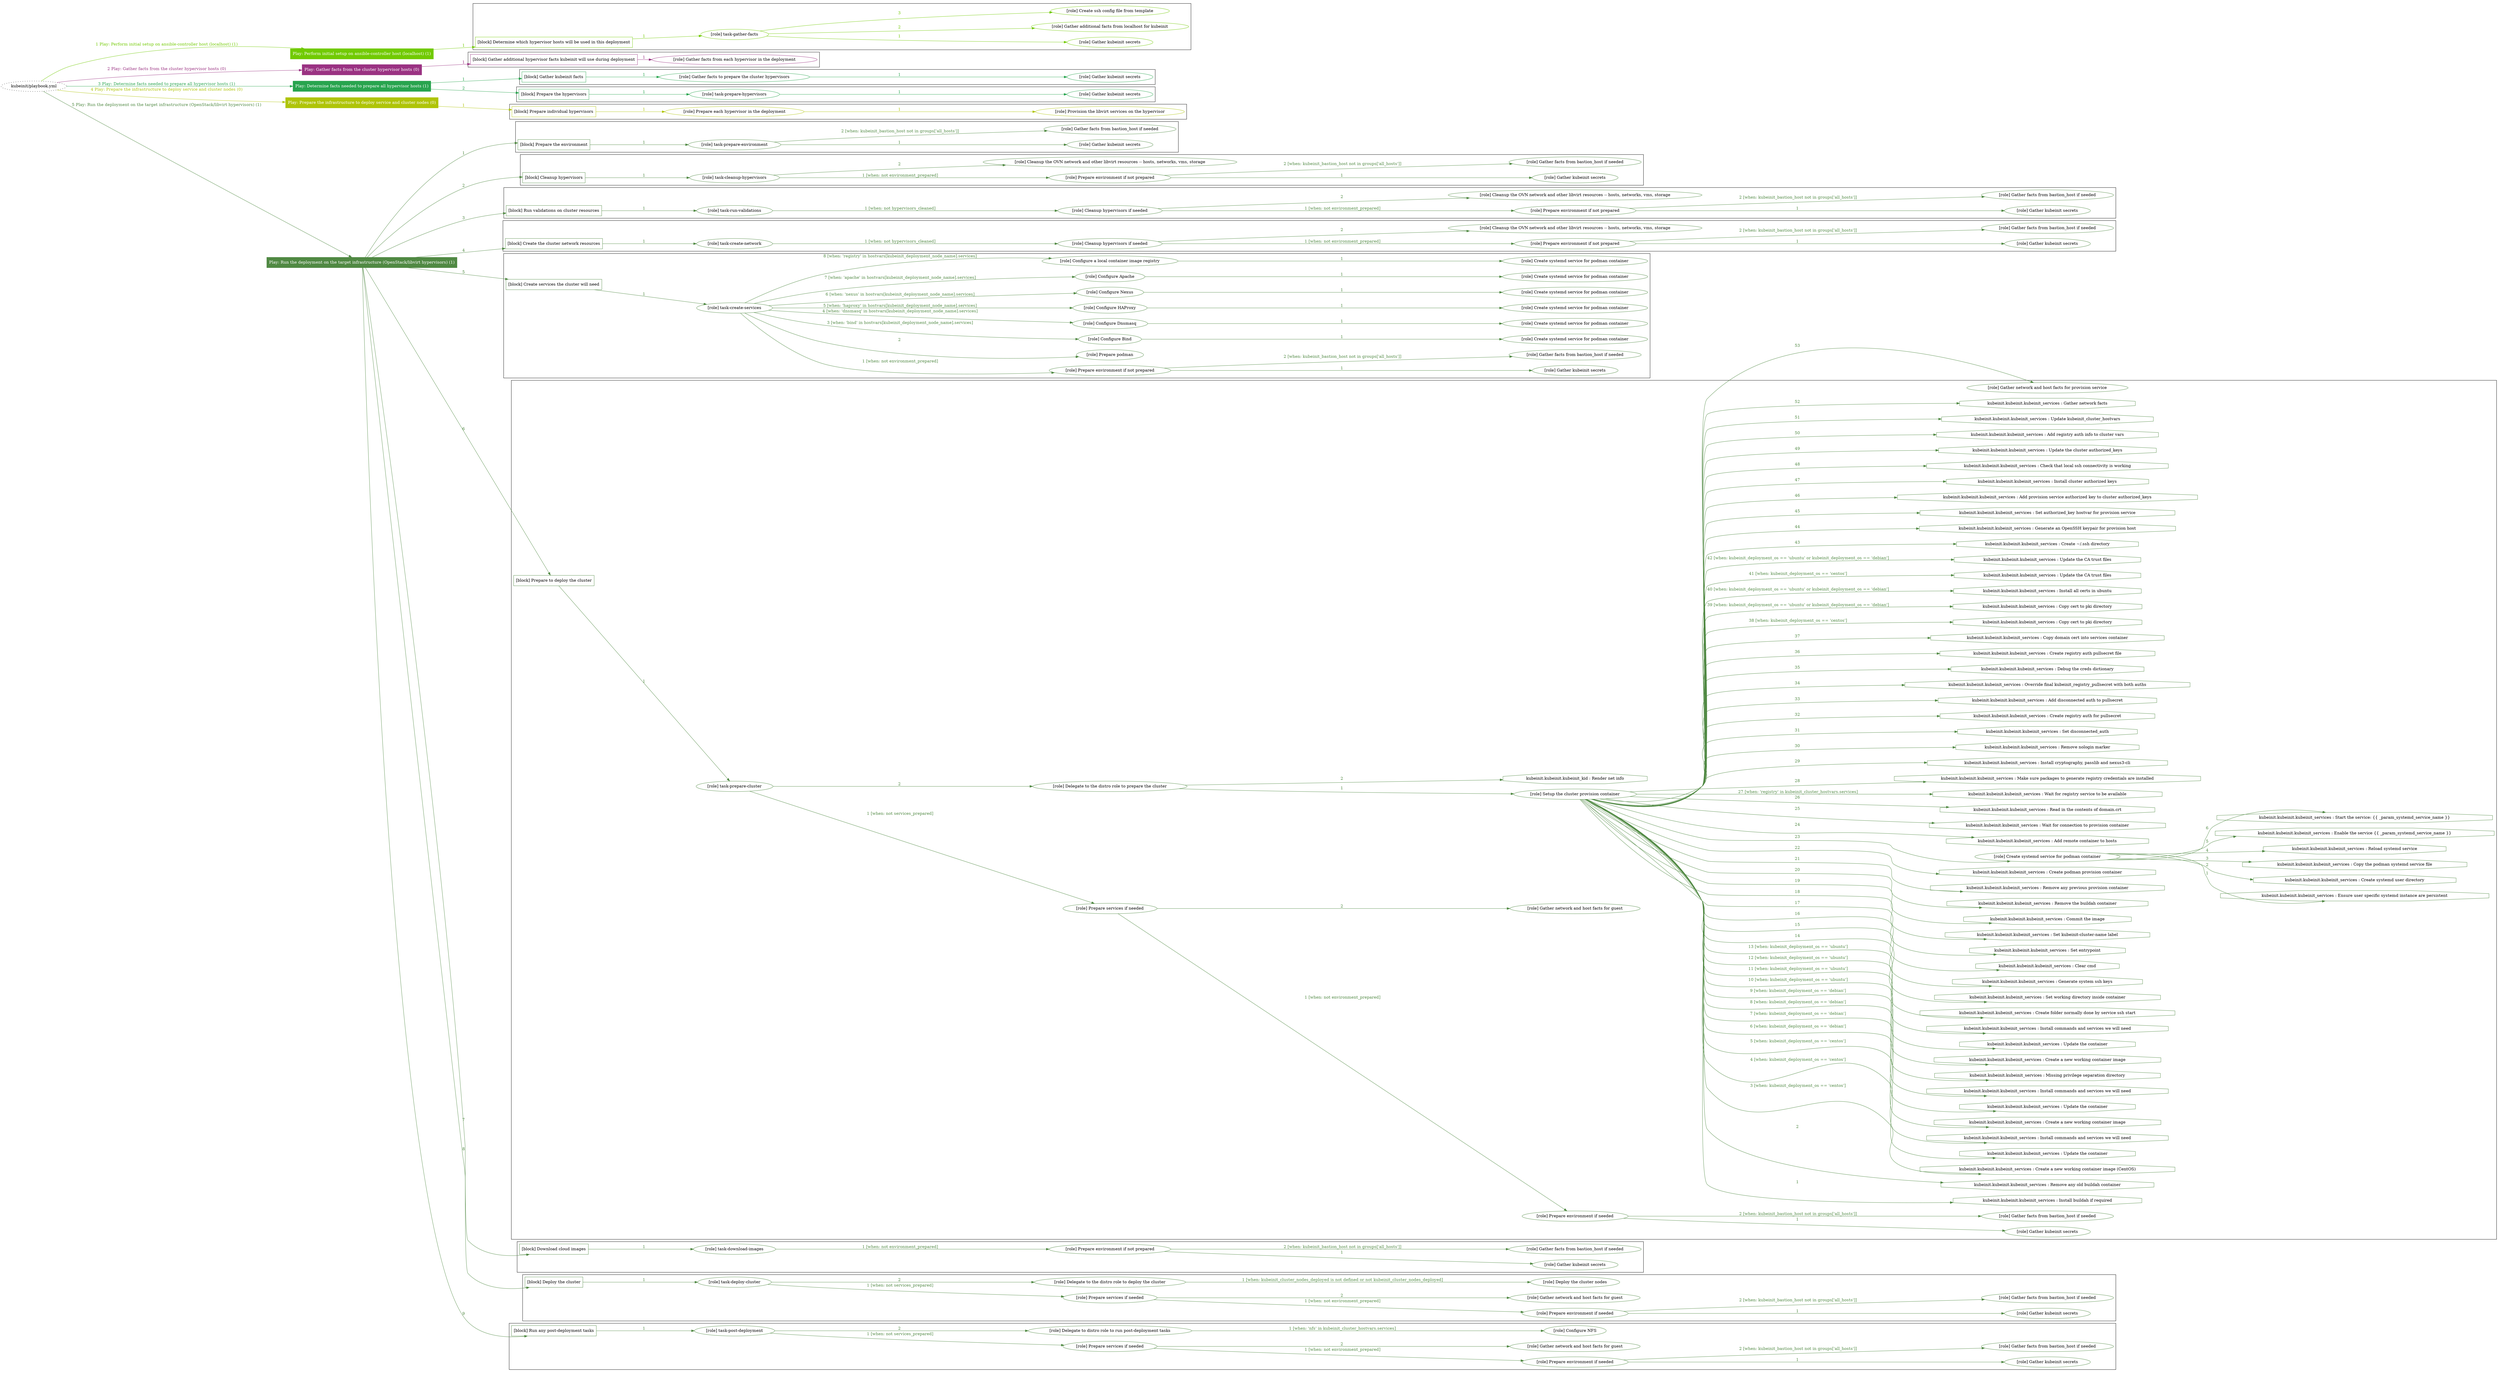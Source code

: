 digraph {
	graph [concentrate=true ordering=in rankdir=LR ratio=fill]
	edge [esep=5 sep=10]
	"kubeinit/playbook.yml" [URL="/home/runner/work/kubeinit/kubeinit/kubeinit/playbook.yml" id=playbook_db99647c style=dotted]
	"kubeinit/playbook.yml" -> play_d744dcd2 [label="1 Play: Perform initial setup on ansible-controller host (localhost) (1)" color="#71ca02" fontcolor="#71ca02" id=edge_play_d744dcd2 labeltooltip="1 Play: Perform initial setup on ansible-controller host (localhost) (1)" tooltip="1 Play: Perform initial setup on ansible-controller host (localhost) (1)"]
	subgraph "Play: Perform initial setup on ansible-controller host (localhost) (1)" {
		play_d744dcd2 [label="Play: Perform initial setup on ansible-controller host (localhost) (1)" URL="/home/runner/work/kubeinit/kubeinit/kubeinit/playbook.yml" color="#71ca02" fontcolor="#ffffff" id=play_d744dcd2 shape=box style=filled tooltip=localhost]
		play_d744dcd2 -> block_0f8a9472 [label=1 color="#71ca02" fontcolor="#71ca02" id=edge_block_0f8a9472 labeltooltip=1 tooltip=1]
		subgraph cluster_block_0f8a9472 {
			block_0f8a9472 [label="[block] Determine which hypervisor hosts will be used in this deployment" URL="/home/runner/work/kubeinit/kubeinit/kubeinit/playbook.yml" color="#71ca02" id=block_0f8a9472 labeltooltip="Determine which hypervisor hosts will be used in this deployment" shape=box tooltip="Determine which hypervisor hosts will be used in this deployment"]
			block_0f8a9472 -> role_efe264c1 [label="1 " color="#71ca02" fontcolor="#71ca02" id=edge_role_efe264c1 labeltooltip="1 " tooltip="1 "]
			subgraph "task-gather-facts" {
				role_efe264c1 [label="[role] task-gather-facts" URL="/home/runner/work/kubeinit/kubeinit/kubeinit/playbook.yml" color="#71ca02" id=role_efe264c1 tooltip="task-gather-facts"]
				role_efe264c1 -> role_fb2cf59d [label="1 " color="#71ca02" fontcolor="#71ca02" id=edge_role_fb2cf59d labeltooltip="1 " tooltip="1 "]
				subgraph "Gather kubeinit secrets" {
					role_fb2cf59d [label="[role] Gather kubeinit secrets" URL="/home/runner/.ansible/collections/ansible_collections/kubeinit/kubeinit/roles/kubeinit_prepare/tasks/build_hypervisors_group.yml" color="#71ca02" id=role_fb2cf59d tooltip="Gather kubeinit secrets"]
				}
				role_efe264c1 -> role_a426c691 [label="2 " color="#71ca02" fontcolor="#71ca02" id=edge_role_a426c691 labeltooltip="2 " tooltip="2 "]
				subgraph "Gather additional facts from localhost for kubeinit" {
					role_a426c691 [label="[role] Gather additional facts from localhost for kubeinit" URL="/home/runner/.ansible/collections/ansible_collections/kubeinit/kubeinit/roles/kubeinit_prepare/tasks/build_hypervisors_group.yml" color="#71ca02" id=role_a426c691 tooltip="Gather additional facts from localhost for kubeinit"]
				}
				role_efe264c1 -> role_c56f0db9 [label="3 " color="#71ca02" fontcolor="#71ca02" id=edge_role_c56f0db9 labeltooltip="3 " tooltip="3 "]
				subgraph "Create ssh config file from template" {
					role_c56f0db9 [label="[role] Create ssh config file from template" URL="/home/runner/.ansible/collections/ansible_collections/kubeinit/kubeinit/roles/kubeinit_prepare/tasks/build_hypervisors_group.yml" color="#71ca02" id=role_c56f0db9 tooltip="Create ssh config file from template"]
				}
			}
		}
	}
	"kubeinit/playbook.yml" -> play_3d0f7dd4 [label="2 Play: Gather facts from the cluster hypervisor hosts (0)" color="#9a3282" fontcolor="#9a3282" id=edge_play_3d0f7dd4 labeltooltip="2 Play: Gather facts from the cluster hypervisor hosts (0)" tooltip="2 Play: Gather facts from the cluster hypervisor hosts (0)"]
	subgraph "Play: Gather facts from the cluster hypervisor hosts (0)" {
		play_3d0f7dd4 [label="Play: Gather facts from the cluster hypervisor hosts (0)" URL="/home/runner/work/kubeinit/kubeinit/kubeinit/playbook.yml" color="#9a3282" fontcolor="#ffffff" id=play_3d0f7dd4 shape=box style=filled tooltip="Play: Gather facts from the cluster hypervisor hosts (0)"]
		play_3d0f7dd4 -> block_a0795643 [label=1 color="#9a3282" fontcolor="#9a3282" id=edge_block_a0795643 labeltooltip=1 tooltip=1]
		subgraph cluster_block_a0795643 {
			block_a0795643 [label="[block] Gather additional hypervisor facts kubeinit will use during deployment" URL="/home/runner/work/kubeinit/kubeinit/kubeinit/playbook.yml" color="#9a3282" id=block_a0795643 labeltooltip="Gather additional hypervisor facts kubeinit will use during deployment" shape=box tooltip="Gather additional hypervisor facts kubeinit will use during deployment"]
			block_a0795643 -> role_981c99c0 [label="1 " color="#9a3282" fontcolor="#9a3282" id=edge_role_981c99c0 labeltooltip="1 " tooltip="1 "]
			subgraph "Gather facts from each hypervisor in the deployment" {
				role_981c99c0 [label="[role] Gather facts from each hypervisor in the deployment" URL="/home/runner/work/kubeinit/kubeinit/kubeinit/playbook.yml" color="#9a3282" id=role_981c99c0 tooltip="Gather facts from each hypervisor in the deployment"]
			}
		}
	}
	"kubeinit/playbook.yml" -> play_955b8b0d [label="3 Play: Determine facts needed to prepare all hypervisor hosts (1)" color="#28a44e" fontcolor="#28a44e" id=edge_play_955b8b0d labeltooltip="3 Play: Determine facts needed to prepare all hypervisor hosts (1)" tooltip="3 Play: Determine facts needed to prepare all hypervisor hosts (1)"]
	subgraph "Play: Determine facts needed to prepare all hypervisor hosts (1)" {
		play_955b8b0d [label="Play: Determine facts needed to prepare all hypervisor hosts (1)" URL="/home/runner/work/kubeinit/kubeinit/kubeinit/playbook.yml" color="#28a44e" fontcolor="#ffffff" id=play_955b8b0d shape=box style=filled tooltip=localhost]
		play_955b8b0d -> block_b53e60a7 [label=1 color="#28a44e" fontcolor="#28a44e" id=edge_block_b53e60a7 labeltooltip=1 tooltip=1]
		subgraph cluster_block_b53e60a7 {
			block_b53e60a7 [label="[block] Gather kubeinit facts" URL="/home/runner/work/kubeinit/kubeinit/kubeinit/playbook.yml" color="#28a44e" id=block_b53e60a7 labeltooltip="Gather kubeinit facts" shape=box tooltip="Gather kubeinit facts"]
			block_b53e60a7 -> role_7a4fc367 [label="1 " color="#28a44e" fontcolor="#28a44e" id=edge_role_7a4fc367 labeltooltip="1 " tooltip="1 "]
			subgraph "Gather facts to prepare the cluster hypervisors" {
				role_7a4fc367 [label="[role] Gather facts to prepare the cluster hypervisors" URL="/home/runner/work/kubeinit/kubeinit/kubeinit/playbook.yml" color="#28a44e" id=role_7a4fc367 tooltip="Gather facts to prepare the cluster hypervisors"]
				role_7a4fc367 -> role_756265f4 [label="1 " color="#28a44e" fontcolor="#28a44e" id=edge_role_756265f4 labeltooltip="1 " tooltip="1 "]
				subgraph "Gather kubeinit secrets" {
					role_756265f4 [label="[role] Gather kubeinit secrets" URL="/home/runner/.ansible/collections/ansible_collections/kubeinit/kubeinit/roles/kubeinit_prepare/tasks/gather_kubeinit_facts.yml" color="#28a44e" id=role_756265f4 tooltip="Gather kubeinit secrets"]
				}
			}
		}
		play_955b8b0d -> block_4f4975d4 [label=2 color="#28a44e" fontcolor="#28a44e" id=edge_block_4f4975d4 labeltooltip=2 tooltip=2]
		subgraph cluster_block_4f4975d4 {
			block_4f4975d4 [label="[block] Prepare the hypervisors" URL="/home/runner/work/kubeinit/kubeinit/kubeinit/playbook.yml" color="#28a44e" id=block_4f4975d4 labeltooltip="Prepare the hypervisors" shape=box tooltip="Prepare the hypervisors"]
			block_4f4975d4 -> role_dc62643d [label="1 " color="#28a44e" fontcolor="#28a44e" id=edge_role_dc62643d labeltooltip="1 " tooltip="1 "]
			subgraph "task-prepare-hypervisors" {
				role_dc62643d [label="[role] task-prepare-hypervisors" URL="/home/runner/work/kubeinit/kubeinit/kubeinit/playbook.yml" color="#28a44e" id=role_dc62643d tooltip="task-prepare-hypervisors"]
				role_dc62643d -> role_178626de [label="1 " color="#28a44e" fontcolor="#28a44e" id=edge_role_178626de labeltooltip="1 " tooltip="1 "]
				subgraph "Gather kubeinit secrets" {
					role_178626de [label="[role] Gather kubeinit secrets" URL="/home/runner/.ansible/collections/ansible_collections/kubeinit/kubeinit/roles/kubeinit_prepare/tasks/gather_kubeinit_facts.yml" color="#28a44e" id=role_178626de tooltip="Gather kubeinit secrets"]
				}
			}
		}
	}
	"kubeinit/playbook.yml" -> play_2e1d32c7 [label="4 Play: Prepare the infrastructure to deploy service and cluster nodes (0)" color="#afc408" fontcolor="#afc408" id=edge_play_2e1d32c7 labeltooltip="4 Play: Prepare the infrastructure to deploy service and cluster nodes (0)" tooltip="4 Play: Prepare the infrastructure to deploy service and cluster nodes (0)"]
	subgraph "Play: Prepare the infrastructure to deploy service and cluster nodes (0)" {
		play_2e1d32c7 [label="Play: Prepare the infrastructure to deploy service and cluster nodes (0)" URL="/home/runner/work/kubeinit/kubeinit/kubeinit/playbook.yml" color="#afc408" fontcolor="#ffffff" id=play_2e1d32c7 shape=box style=filled tooltip="Play: Prepare the infrastructure to deploy service and cluster nodes (0)"]
		play_2e1d32c7 -> block_8c26efa6 [label=1 color="#afc408" fontcolor="#afc408" id=edge_block_8c26efa6 labeltooltip=1 tooltip=1]
		subgraph cluster_block_8c26efa6 {
			block_8c26efa6 [label="[block] Prepare individual hypervisors" URL="/home/runner/work/kubeinit/kubeinit/kubeinit/playbook.yml" color="#afc408" id=block_8c26efa6 labeltooltip="Prepare individual hypervisors" shape=box tooltip="Prepare individual hypervisors"]
			block_8c26efa6 -> role_9f8fe0c7 [label="1 " color="#afc408" fontcolor="#afc408" id=edge_role_9f8fe0c7 labeltooltip="1 " tooltip="1 "]
			subgraph "Prepare each hypervisor in the deployment" {
				role_9f8fe0c7 [label="[role] Prepare each hypervisor in the deployment" URL="/home/runner/work/kubeinit/kubeinit/kubeinit/playbook.yml" color="#afc408" id=role_9f8fe0c7 tooltip="Prepare each hypervisor in the deployment"]
				role_9f8fe0c7 -> role_c7e226ff [label="1 " color="#afc408" fontcolor="#afc408" id=edge_role_c7e226ff labeltooltip="1 " tooltip="1 "]
				subgraph "Provision the libvirt services on the hypervisor" {
					role_c7e226ff [label="[role] Provision the libvirt services on the hypervisor" URL="/home/runner/.ansible/collections/ansible_collections/kubeinit/kubeinit/roles/kubeinit_prepare/tasks/prepare_hypervisor.yml" color="#afc408" id=role_c7e226ff tooltip="Provision the libvirt services on the hypervisor"]
				}
			}
		}
	}
	"kubeinit/playbook.yml" -> play_761c1126 [label="5 Play: Run the deployment on the target infrastructure (OpenStack/libvirt hypervisors) (1)" color="#508943" fontcolor="#508943" id=edge_play_761c1126 labeltooltip="5 Play: Run the deployment on the target infrastructure (OpenStack/libvirt hypervisors) (1)" tooltip="5 Play: Run the deployment on the target infrastructure (OpenStack/libvirt hypervisors) (1)"]
	subgraph "Play: Run the deployment on the target infrastructure (OpenStack/libvirt hypervisors) (1)" {
		play_761c1126 [label="Play: Run the deployment on the target infrastructure (OpenStack/libvirt hypervisors) (1)" URL="/home/runner/work/kubeinit/kubeinit/kubeinit/playbook.yml" color="#508943" fontcolor="#ffffff" id=play_761c1126 shape=box style=filled tooltip=localhost]
		play_761c1126 -> block_dce710e4 [label=1 color="#508943" fontcolor="#508943" id=edge_block_dce710e4 labeltooltip=1 tooltip=1]
		subgraph cluster_block_dce710e4 {
			block_dce710e4 [label="[block] Prepare the environment" URL="/home/runner/work/kubeinit/kubeinit/kubeinit/playbook.yml" color="#508943" id=block_dce710e4 labeltooltip="Prepare the environment" shape=box tooltip="Prepare the environment"]
			block_dce710e4 -> role_cab185a7 [label="1 " color="#508943" fontcolor="#508943" id=edge_role_cab185a7 labeltooltip="1 " tooltip="1 "]
			subgraph "task-prepare-environment" {
				role_cab185a7 [label="[role] task-prepare-environment" URL="/home/runner/work/kubeinit/kubeinit/kubeinit/playbook.yml" color="#508943" id=role_cab185a7 tooltip="task-prepare-environment"]
				role_cab185a7 -> role_39b51f24 [label="1 " color="#508943" fontcolor="#508943" id=edge_role_39b51f24 labeltooltip="1 " tooltip="1 "]
				subgraph "Gather kubeinit secrets" {
					role_39b51f24 [label="[role] Gather kubeinit secrets" URL="/home/runner/.ansible/collections/ansible_collections/kubeinit/kubeinit/roles/kubeinit_prepare/tasks/gather_kubeinit_facts.yml" color="#508943" id=role_39b51f24 tooltip="Gather kubeinit secrets"]
				}
				role_cab185a7 -> role_814897d5 [label="2 [when: kubeinit_bastion_host not in groups['all_hosts']]" color="#508943" fontcolor="#508943" id=edge_role_814897d5 labeltooltip="2 [when: kubeinit_bastion_host not in groups['all_hosts']]" tooltip="2 [when: kubeinit_bastion_host not in groups['all_hosts']]"]
				subgraph "Gather facts from bastion_host if needed" {
					role_814897d5 [label="[role] Gather facts from bastion_host if needed" URL="/home/runner/.ansible/collections/ansible_collections/kubeinit/kubeinit/roles/kubeinit_prepare/tasks/main.yml" color="#508943" id=role_814897d5 tooltip="Gather facts from bastion_host if needed"]
				}
			}
		}
		play_761c1126 -> block_0cd4c5f0 [label=2 color="#508943" fontcolor="#508943" id=edge_block_0cd4c5f0 labeltooltip=2 tooltip=2]
		subgraph cluster_block_0cd4c5f0 {
			block_0cd4c5f0 [label="[block] Cleanup hypervisors" URL="/home/runner/work/kubeinit/kubeinit/kubeinit/playbook.yml" color="#508943" id=block_0cd4c5f0 labeltooltip="Cleanup hypervisors" shape=box tooltip="Cleanup hypervisors"]
			block_0cd4c5f0 -> role_aa9335e6 [label="1 " color="#508943" fontcolor="#508943" id=edge_role_aa9335e6 labeltooltip="1 " tooltip="1 "]
			subgraph "task-cleanup-hypervisors" {
				role_aa9335e6 [label="[role] task-cleanup-hypervisors" URL="/home/runner/work/kubeinit/kubeinit/kubeinit/playbook.yml" color="#508943" id=role_aa9335e6 tooltip="task-cleanup-hypervisors"]
				role_aa9335e6 -> role_3970a401 [label="1 [when: not environment_prepared]" color="#508943" fontcolor="#508943" id=edge_role_3970a401 labeltooltip="1 [when: not environment_prepared]" tooltip="1 [when: not environment_prepared]"]
				subgraph "Prepare environment if not prepared" {
					role_3970a401 [label="[role] Prepare environment if not prepared" URL="/home/runner/.ansible/collections/ansible_collections/kubeinit/kubeinit/roles/kubeinit_libvirt/tasks/cleanup_hypervisors.yml" color="#508943" id=role_3970a401 tooltip="Prepare environment if not prepared"]
					role_3970a401 -> role_3a2355a8 [label="1 " color="#508943" fontcolor="#508943" id=edge_role_3a2355a8 labeltooltip="1 " tooltip="1 "]
					subgraph "Gather kubeinit secrets" {
						role_3a2355a8 [label="[role] Gather kubeinit secrets" URL="/home/runner/.ansible/collections/ansible_collections/kubeinit/kubeinit/roles/kubeinit_prepare/tasks/gather_kubeinit_facts.yml" color="#508943" id=role_3a2355a8 tooltip="Gather kubeinit secrets"]
					}
					role_3970a401 -> role_4bdf3c43 [label="2 [when: kubeinit_bastion_host not in groups['all_hosts']]" color="#508943" fontcolor="#508943" id=edge_role_4bdf3c43 labeltooltip="2 [when: kubeinit_bastion_host not in groups['all_hosts']]" tooltip="2 [when: kubeinit_bastion_host not in groups['all_hosts']]"]
					subgraph "Gather facts from bastion_host if needed" {
						role_4bdf3c43 [label="[role] Gather facts from bastion_host if needed" URL="/home/runner/.ansible/collections/ansible_collections/kubeinit/kubeinit/roles/kubeinit_prepare/tasks/main.yml" color="#508943" id=role_4bdf3c43 tooltip="Gather facts from bastion_host if needed"]
					}
				}
				role_aa9335e6 -> role_4059d87a [label="2 " color="#508943" fontcolor="#508943" id=edge_role_4059d87a labeltooltip="2 " tooltip="2 "]
				subgraph "Cleanup the OVN network and other libvirt resources -- hosts, networks, vms, storage" {
					role_4059d87a [label="[role] Cleanup the OVN network and other libvirt resources -- hosts, networks, vms, storage" URL="/home/runner/.ansible/collections/ansible_collections/kubeinit/kubeinit/roles/kubeinit_libvirt/tasks/cleanup_hypervisors.yml" color="#508943" id=role_4059d87a tooltip="Cleanup the OVN network and other libvirt resources -- hosts, networks, vms, storage"]
				}
			}
		}
		play_761c1126 -> block_d19b8a7e [label=3 color="#508943" fontcolor="#508943" id=edge_block_d19b8a7e labeltooltip=3 tooltip=3]
		subgraph cluster_block_d19b8a7e {
			block_d19b8a7e [label="[block] Run validations on cluster resources" URL="/home/runner/work/kubeinit/kubeinit/kubeinit/playbook.yml" color="#508943" id=block_d19b8a7e labeltooltip="Run validations on cluster resources" shape=box tooltip="Run validations on cluster resources"]
			block_d19b8a7e -> role_75764919 [label="1 " color="#508943" fontcolor="#508943" id=edge_role_75764919 labeltooltip="1 " tooltip="1 "]
			subgraph "task-run-validations" {
				role_75764919 [label="[role] task-run-validations" URL="/home/runner/work/kubeinit/kubeinit/kubeinit/playbook.yml" color="#508943" id=role_75764919 tooltip="task-run-validations"]
				role_75764919 -> role_b074da48 [label="1 [when: not hypervisors_cleaned]" color="#508943" fontcolor="#508943" id=edge_role_b074da48 labeltooltip="1 [when: not hypervisors_cleaned]" tooltip="1 [when: not hypervisors_cleaned]"]
				subgraph "Cleanup hypervisors if needed" {
					role_b074da48 [label="[role] Cleanup hypervisors if needed" URL="/home/runner/.ansible/collections/ansible_collections/kubeinit/kubeinit/roles/kubeinit_validations/tasks/main.yml" color="#508943" id=role_b074da48 tooltip="Cleanup hypervisors if needed"]
					role_b074da48 -> role_ae9a7e8b [label="1 [when: not environment_prepared]" color="#508943" fontcolor="#508943" id=edge_role_ae9a7e8b labeltooltip="1 [when: not environment_prepared]" tooltip="1 [when: not environment_prepared]"]
					subgraph "Prepare environment if not prepared" {
						role_ae9a7e8b [label="[role] Prepare environment if not prepared" URL="/home/runner/.ansible/collections/ansible_collections/kubeinit/kubeinit/roles/kubeinit_libvirt/tasks/cleanup_hypervisors.yml" color="#508943" id=role_ae9a7e8b tooltip="Prepare environment if not prepared"]
						role_ae9a7e8b -> role_0796ccce [label="1 " color="#508943" fontcolor="#508943" id=edge_role_0796ccce labeltooltip="1 " tooltip="1 "]
						subgraph "Gather kubeinit secrets" {
							role_0796ccce [label="[role] Gather kubeinit secrets" URL="/home/runner/.ansible/collections/ansible_collections/kubeinit/kubeinit/roles/kubeinit_prepare/tasks/gather_kubeinit_facts.yml" color="#508943" id=role_0796ccce tooltip="Gather kubeinit secrets"]
						}
						role_ae9a7e8b -> role_ed5ff849 [label="2 [when: kubeinit_bastion_host not in groups['all_hosts']]" color="#508943" fontcolor="#508943" id=edge_role_ed5ff849 labeltooltip="2 [when: kubeinit_bastion_host not in groups['all_hosts']]" tooltip="2 [when: kubeinit_bastion_host not in groups['all_hosts']]"]
						subgraph "Gather facts from bastion_host if needed" {
							role_ed5ff849 [label="[role] Gather facts from bastion_host if needed" URL="/home/runner/.ansible/collections/ansible_collections/kubeinit/kubeinit/roles/kubeinit_prepare/tasks/main.yml" color="#508943" id=role_ed5ff849 tooltip="Gather facts from bastion_host if needed"]
						}
					}
					role_b074da48 -> role_cc745be8 [label="2 " color="#508943" fontcolor="#508943" id=edge_role_cc745be8 labeltooltip="2 " tooltip="2 "]
					subgraph "Cleanup the OVN network and other libvirt resources -- hosts, networks, vms, storage" {
						role_cc745be8 [label="[role] Cleanup the OVN network and other libvirt resources -- hosts, networks, vms, storage" URL="/home/runner/.ansible/collections/ansible_collections/kubeinit/kubeinit/roles/kubeinit_libvirt/tasks/cleanup_hypervisors.yml" color="#508943" id=role_cc745be8 tooltip="Cleanup the OVN network and other libvirt resources -- hosts, networks, vms, storage"]
					}
				}
			}
		}
		play_761c1126 -> block_721824bd [label=4 color="#508943" fontcolor="#508943" id=edge_block_721824bd labeltooltip=4 tooltip=4]
		subgraph cluster_block_721824bd {
			block_721824bd [label="[block] Create the cluster network resources" URL="/home/runner/work/kubeinit/kubeinit/kubeinit/playbook.yml" color="#508943" id=block_721824bd labeltooltip="Create the cluster network resources" shape=box tooltip="Create the cluster network resources"]
			block_721824bd -> role_782c9f49 [label="1 " color="#508943" fontcolor="#508943" id=edge_role_782c9f49 labeltooltip="1 " tooltip="1 "]
			subgraph "task-create-network" {
				role_782c9f49 [label="[role] task-create-network" URL="/home/runner/work/kubeinit/kubeinit/kubeinit/playbook.yml" color="#508943" id=role_782c9f49 tooltip="task-create-network"]
				role_782c9f49 -> role_ab26919a [label="1 [when: not hypervisors_cleaned]" color="#508943" fontcolor="#508943" id=edge_role_ab26919a labeltooltip="1 [when: not hypervisors_cleaned]" tooltip="1 [when: not hypervisors_cleaned]"]
				subgraph "Cleanup hypervisors if needed" {
					role_ab26919a [label="[role] Cleanup hypervisors if needed" URL="/home/runner/.ansible/collections/ansible_collections/kubeinit/kubeinit/roles/kubeinit_libvirt/tasks/create_network.yml" color="#508943" id=role_ab26919a tooltip="Cleanup hypervisors if needed"]
					role_ab26919a -> role_58fd9fa8 [label="1 [when: not environment_prepared]" color="#508943" fontcolor="#508943" id=edge_role_58fd9fa8 labeltooltip="1 [when: not environment_prepared]" tooltip="1 [when: not environment_prepared]"]
					subgraph "Prepare environment if not prepared" {
						role_58fd9fa8 [label="[role] Prepare environment if not prepared" URL="/home/runner/.ansible/collections/ansible_collections/kubeinit/kubeinit/roles/kubeinit_libvirt/tasks/cleanup_hypervisors.yml" color="#508943" id=role_58fd9fa8 tooltip="Prepare environment if not prepared"]
						role_58fd9fa8 -> role_0f29af98 [label="1 " color="#508943" fontcolor="#508943" id=edge_role_0f29af98 labeltooltip="1 " tooltip="1 "]
						subgraph "Gather kubeinit secrets" {
							role_0f29af98 [label="[role] Gather kubeinit secrets" URL="/home/runner/.ansible/collections/ansible_collections/kubeinit/kubeinit/roles/kubeinit_prepare/tasks/gather_kubeinit_facts.yml" color="#508943" id=role_0f29af98 tooltip="Gather kubeinit secrets"]
						}
						role_58fd9fa8 -> role_ecb5fa58 [label="2 [when: kubeinit_bastion_host not in groups['all_hosts']]" color="#508943" fontcolor="#508943" id=edge_role_ecb5fa58 labeltooltip="2 [when: kubeinit_bastion_host not in groups['all_hosts']]" tooltip="2 [when: kubeinit_bastion_host not in groups['all_hosts']]"]
						subgraph "Gather facts from bastion_host if needed" {
							role_ecb5fa58 [label="[role] Gather facts from bastion_host if needed" URL="/home/runner/.ansible/collections/ansible_collections/kubeinit/kubeinit/roles/kubeinit_prepare/tasks/main.yml" color="#508943" id=role_ecb5fa58 tooltip="Gather facts from bastion_host if needed"]
						}
					}
					role_ab26919a -> role_b4adc55a [label="2 " color="#508943" fontcolor="#508943" id=edge_role_b4adc55a labeltooltip="2 " tooltip="2 "]
					subgraph "Cleanup the OVN network and other libvirt resources -- hosts, networks, vms, storage" {
						role_b4adc55a [label="[role] Cleanup the OVN network and other libvirt resources -- hosts, networks, vms, storage" URL="/home/runner/.ansible/collections/ansible_collections/kubeinit/kubeinit/roles/kubeinit_libvirt/tasks/cleanup_hypervisors.yml" color="#508943" id=role_b4adc55a tooltip="Cleanup the OVN network and other libvirt resources -- hosts, networks, vms, storage"]
					}
				}
			}
		}
		play_761c1126 -> block_dc6598fb [label=5 color="#508943" fontcolor="#508943" id=edge_block_dc6598fb labeltooltip=5 tooltip=5]
		subgraph cluster_block_dc6598fb {
			block_dc6598fb [label="[block] Create services the cluster will need" URL="/home/runner/work/kubeinit/kubeinit/kubeinit/playbook.yml" color="#508943" id=block_dc6598fb labeltooltip="Create services the cluster will need" shape=box tooltip="Create services the cluster will need"]
			block_dc6598fb -> role_69eafd71 [label="1 " color="#508943" fontcolor="#508943" id=edge_role_69eafd71 labeltooltip="1 " tooltip="1 "]
			subgraph "task-create-services" {
				role_69eafd71 [label="[role] task-create-services" URL="/home/runner/work/kubeinit/kubeinit/kubeinit/playbook.yml" color="#508943" id=role_69eafd71 tooltip="task-create-services"]
				role_69eafd71 -> role_5b1a2ea5 [label="1 [when: not environment_prepared]" color="#508943" fontcolor="#508943" id=edge_role_5b1a2ea5 labeltooltip="1 [when: not environment_prepared]" tooltip="1 [when: not environment_prepared]"]
				subgraph "Prepare environment if not prepared" {
					role_5b1a2ea5 [label="[role] Prepare environment if not prepared" URL="/home/runner/.ansible/collections/ansible_collections/kubeinit/kubeinit/roles/kubeinit_services/tasks/main.yml" color="#508943" id=role_5b1a2ea5 tooltip="Prepare environment if not prepared"]
					role_5b1a2ea5 -> role_53a3a9c7 [label="1 " color="#508943" fontcolor="#508943" id=edge_role_53a3a9c7 labeltooltip="1 " tooltip="1 "]
					subgraph "Gather kubeinit secrets" {
						role_53a3a9c7 [label="[role] Gather kubeinit secrets" URL="/home/runner/.ansible/collections/ansible_collections/kubeinit/kubeinit/roles/kubeinit_prepare/tasks/gather_kubeinit_facts.yml" color="#508943" id=role_53a3a9c7 tooltip="Gather kubeinit secrets"]
					}
					role_5b1a2ea5 -> role_0ad3173d [label="2 [when: kubeinit_bastion_host not in groups['all_hosts']]" color="#508943" fontcolor="#508943" id=edge_role_0ad3173d labeltooltip="2 [when: kubeinit_bastion_host not in groups['all_hosts']]" tooltip="2 [when: kubeinit_bastion_host not in groups['all_hosts']]"]
					subgraph "Gather facts from bastion_host if needed" {
						role_0ad3173d [label="[role] Gather facts from bastion_host if needed" URL="/home/runner/.ansible/collections/ansible_collections/kubeinit/kubeinit/roles/kubeinit_prepare/tasks/main.yml" color="#508943" id=role_0ad3173d tooltip="Gather facts from bastion_host if needed"]
					}
				}
				role_69eafd71 -> role_bd3983c4 [label="2 " color="#508943" fontcolor="#508943" id=edge_role_bd3983c4 labeltooltip="2 " tooltip="2 "]
				subgraph "Prepare podman" {
					role_bd3983c4 [label="[role] Prepare podman" URL="/home/runner/.ansible/collections/ansible_collections/kubeinit/kubeinit/roles/kubeinit_services/tasks/00_create_service_pod.yml" color="#508943" id=role_bd3983c4 tooltip="Prepare podman"]
				}
				role_69eafd71 -> role_aad904e5 [label="3 [when: 'bind' in hostvars[kubeinit_deployment_node_name].services]" color="#508943" fontcolor="#508943" id=edge_role_aad904e5 labeltooltip="3 [when: 'bind' in hostvars[kubeinit_deployment_node_name].services]" tooltip="3 [when: 'bind' in hostvars[kubeinit_deployment_node_name].services]"]
				subgraph "Configure Bind" {
					role_aad904e5 [label="[role] Configure Bind" URL="/home/runner/.ansible/collections/ansible_collections/kubeinit/kubeinit/roles/kubeinit_services/tasks/start_services_containers.yml" color="#508943" id=role_aad904e5 tooltip="Configure Bind"]
					role_aad904e5 -> role_ed5308ed [label="1 " color="#508943" fontcolor="#508943" id=edge_role_ed5308ed labeltooltip="1 " tooltip="1 "]
					subgraph "Create systemd service for podman container" {
						role_ed5308ed [label="[role] Create systemd service for podman container" URL="/home/runner/.ansible/collections/ansible_collections/kubeinit/kubeinit/roles/kubeinit_bind/tasks/main.yml" color="#508943" id=role_ed5308ed tooltip="Create systemd service for podman container"]
					}
				}
				role_69eafd71 -> role_386aa3d5 [label="4 [when: 'dnsmasq' in hostvars[kubeinit_deployment_node_name].services]" color="#508943" fontcolor="#508943" id=edge_role_386aa3d5 labeltooltip="4 [when: 'dnsmasq' in hostvars[kubeinit_deployment_node_name].services]" tooltip="4 [when: 'dnsmasq' in hostvars[kubeinit_deployment_node_name].services]"]
				subgraph "Configure Dnsmasq" {
					role_386aa3d5 [label="[role] Configure Dnsmasq" URL="/home/runner/.ansible/collections/ansible_collections/kubeinit/kubeinit/roles/kubeinit_services/tasks/start_services_containers.yml" color="#508943" id=role_386aa3d5 tooltip="Configure Dnsmasq"]
					role_386aa3d5 -> role_01b88f1e [label="1 " color="#508943" fontcolor="#508943" id=edge_role_01b88f1e labeltooltip="1 " tooltip="1 "]
					subgraph "Create systemd service for podman container" {
						role_01b88f1e [label="[role] Create systemd service for podman container" URL="/home/runner/.ansible/collections/ansible_collections/kubeinit/kubeinit/roles/kubeinit_dnsmasq/tasks/main.yml" color="#508943" id=role_01b88f1e tooltip="Create systemd service for podman container"]
					}
				}
				role_69eafd71 -> role_0d01d7c1 [label="5 [when: 'haproxy' in hostvars[kubeinit_deployment_node_name].services]" color="#508943" fontcolor="#508943" id=edge_role_0d01d7c1 labeltooltip="5 [when: 'haproxy' in hostvars[kubeinit_deployment_node_name].services]" tooltip="5 [when: 'haproxy' in hostvars[kubeinit_deployment_node_name].services]"]
				subgraph "Configure HAProxy" {
					role_0d01d7c1 [label="[role] Configure HAProxy" URL="/home/runner/.ansible/collections/ansible_collections/kubeinit/kubeinit/roles/kubeinit_services/tasks/start_services_containers.yml" color="#508943" id=role_0d01d7c1 tooltip="Configure HAProxy"]
					role_0d01d7c1 -> role_c4d1c6c0 [label="1 " color="#508943" fontcolor="#508943" id=edge_role_c4d1c6c0 labeltooltip="1 " tooltip="1 "]
					subgraph "Create systemd service for podman container" {
						role_c4d1c6c0 [label="[role] Create systemd service for podman container" URL="/home/runner/.ansible/collections/ansible_collections/kubeinit/kubeinit/roles/kubeinit_haproxy/tasks/main.yml" color="#508943" id=role_c4d1c6c0 tooltip="Create systemd service for podman container"]
					}
				}
				role_69eafd71 -> role_fe1143bc [label="6 [when: 'nexus' in hostvars[kubeinit_deployment_node_name].services]" color="#508943" fontcolor="#508943" id=edge_role_fe1143bc labeltooltip="6 [when: 'nexus' in hostvars[kubeinit_deployment_node_name].services]" tooltip="6 [when: 'nexus' in hostvars[kubeinit_deployment_node_name].services]"]
				subgraph "Configure Nexus" {
					role_fe1143bc [label="[role] Configure Nexus" URL="/home/runner/.ansible/collections/ansible_collections/kubeinit/kubeinit/roles/kubeinit_services/tasks/start_services_containers.yml" color="#508943" id=role_fe1143bc tooltip="Configure Nexus"]
					role_fe1143bc -> role_b02480a5 [label="1 " color="#508943" fontcolor="#508943" id=edge_role_b02480a5 labeltooltip="1 " tooltip="1 "]
					subgraph "Create systemd service for podman container" {
						role_b02480a5 [label="[role] Create systemd service for podman container" URL="/home/runner/.ansible/collections/ansible_collections/kubeinit/kubeinit/roles/kubeinit_nexus/tasks/main.yml" color="#508943" id=role_b02480a5 tooltip="Create systemd service for podman container"]
					}
				}
				role_69eafd71 -> role_3a85a95d [label="7 [when: 'apache' in hostvars[kubeinit_deployment_node_name].services]" color="#508943" fontcolor="#508943" id=edge_role_3a85a95d labeltooltip="7 [when: 'apache' in hostvars[kubeinit_deployment_node_name].services]" tooltip="7 [when: 'apache' in hostvars[kubeinit_deployment_node_name].services]"]
				subgraph "Configure Apache" {
					role_3a85a95d [label="[role] Configure Apache" URL="/home/runner/.ansible/collections/ansible_collections/kubeinit/kubeinit/roles/kubeinit_services/tasks/start_services_containers.yml" color="#508943" id=role_3a85a95d tooltip="Configure Apache"]
					role_3a85a95d -> role_63db3a65 [label="1 " color="#508943" fontcolor="#508943" id=edge_role_63db3a65 labeltooltip="1 " tooltip="1 "]
					subgraph "Create systemd service for podman container" {
						role_63db3a65 [label="[role] Create systemd service for podman container" URL="/home/runner/.ansible/collections/ansible_collections/kubeinit/kubeinit/roles/kubeinit_apache/tasks/main.yml" color="#508943" id=role_63db3a65 tooltip="Create systemd service for podman container"]
					}
				}
				role_69eafd71 -> role_a02b7097 [label="8 [when: 'registry' in hostvars[kubeinit_deployment_node_name].services]" color="#508943" fontcolor="#508943" id=edge_role_a02b7097 labeltooltip="8 [when: 'registry' in hostvars[kubeinit_deployment_node_name].services]" tooltip="8 [when: 'registry' in hostvars[kubeinit_deployment_node_name].services]"]
				subgraph "Configure a local container image registry" {
					role_a02b7097 [label="[role] Configure a local container image registry" URL="/home/runner/.ansible/collections/ansible_collections/kubeinit/kubeinit/roles/kubeinit_services/tasks/start_services_containers.yml" color="#508943" id=role_a02b7097 tooltip="Configure a local container image registry"]
					role_a02b7097 -> role_e35c5797 [label="1 " color="#508943" fontcolor="#508943" id=edge_role_e35c5797 labeltooltip="1 " tooltip="1 "]
					subgraph "Create systemd service for podman container" {
						role_e35c5797 [label="[role] Create systemd service for podman container" URL="/home/runner/.ansible/collections/ansible_collections/kubeinit/kubeinit/roles/kubeinit_registry/tasks/main.yml" color="#508943" id=role_e35c5797 tooltip="Create systemd service for podman container"]
					}
				}
			}
		}
		play_761c1126 -> block_4d222340 [label=6 color="#508943" fontcolor="#508943" id=edge_block_4d222340 labeltooltip=6 tooltip=6]
		subgraph cluster_block_4d222340 {
			block_4d222340 [label="[block] Prepare to deploy the cluster" URL="/home/runner/work/kubeinit/kubeinit/kubeinit/playbook.yml" color="#508943" id=block_4d222340 labeltooltip="Prepare to deploy the cluster" shape=box tooltip="Prepare to deploy the cluster"]
			block_4d222340 -> role_fcd7e36c [label="1 " color="#508943" fontcolor="#508943" id=edge_role_fcd7e36c labeltooltip="1 " tooltip="1 "]
			subgraph "task-prepare-cluster" {
				role_fcd7e36c [label="[role] task-prepare-cluster" URL="/home/runner/work/kubeinit/kubeinit/kubeinit/playbook.yml" color="#508943" id=role_fcd7e36c tooltip="task-prepare-cluster"]
				role_fcd7e36c -> role_9b485612 [label="1 [when: not services_prepared]" color="#508943" fontcolor="#508943" id=edge_role_9b485612 labeltooltip="1 [when: not services_prepared]" tooltip="1 [when: not services_prepared]"]
				subgraph "Prepare services if needed" {
					role_9b485612 [label="[role] Prepare services if needed" URL="/home/runner/.ansible/collections/ansible_collections/kubeinit/kubeinit/roles/kubeinit_prepare/tasks/prepare_cluster.yml" color="#508943" id=role_9b485612 tooltip="Prepare services if needed"]
					role_9b485612 -> role_26d67420 [label="1 [when: not environment_prepared]" color="#508943" fontcolor="#508943" id=edge_role_26d67420 labeltooltip="1 [when: not environment_prepared]" tooltip="1 [when: not environment_prepared]"]
					subgraph "Prepare environment if needed" {
						role_26d67420 [label="[role] Prepare environment if needed" URL="/home/runner/.ansible/collections/ansible_collections/kubeinit/kubeinit/roles/kubeinit_services/tasks/prepare_services.yml" color="#508943" id=role_26d67420 tooltip="Prepare environment if needed"]
						role_26d67420 -> role_7da8b9ed [label="1 " color="#508943" fontcolor="#508943" id=edge_role_7da8b9ed labeltooltip="1 " tooltip="1 "]
						subgraph "Gather kubeinit secrets" {
							role_7da8b9ed [label="[role] Gather kubeinit secrets" URL="/home/runner/.ansible/collections/ansible_collections/kubeinit/kubeinit/roles/kubeinit_prepare/tasks/gather_kubeinit_facts.yml" color="#508943" id=role_7da8b9ed tooltip="Gather kubeinit secrets"]
						}
						role_26d67420 -> role_02b0d92d [label="2 [when: kubeinit_bastion_host not in groups['all_hosts']]" color="#508943" fontcolor="#508943" id=edge_role_02b0d92d labeltooltip="2 [when: kubeinit_bastion_host not in groups['all_hosts']]" tooltip="2 [when: kubeinit_bastion_host not in groups['all_hosts']]"]
						subgraph "Gather facts from bastion_host if needed" {
							role_02b0d92d [label="[role] Gather facts from bastion_host if needed" URL="/home/runner/.ansible/collections/ansible_collections/kubeinit/kubeinit/roles/kubeinit_prepare/tasks/main.yml" color="#508943" id=role_02b0d92d tooltip="Gather facts from bastion_host if needed"]
						}
					}
					role_9b485612 -> role_af2cc13a [label="2 " color="#508943" fontcolor="#508943" id=edge_role_af2cc13a labeltooltip="2 " tooltip="2 "]
					subgraph "Gather network and host facts for guest" {
						role_af2cc13a [label="[role] Gather network and host facts for guest" URL="/home/runner/.ansible/collections/ansible_collections/kubeinit/kubeinit/roles/kubeinit_services/tasks/prepare_services.yml" color="#508943" id=role_af2cc13a tooltip="Gather network and host facts for guest"]
					}
				}
				role_fcd7e36c -> role_1c1ddaed [label="2 " color="#508943" fontcolor="#508943" id=edge_role_1c1ddaed labeltooltip="2 " tooltip="2 "]
				subgraph "Delegate to the distro role to prepare the cluster" {
					role_1c1ddaed [label="[role] Delegate to the distro role to prepare the cluster" URL="/home/runner/.ansible/collections/ansible_collections/kubeinit/kubeinit/roles/kubeinit_prepare/tasks/prepare_cluster.yml" color="#508943" id=role_1c1ddaed tooltip="Delegate to the distro role to prepare the cluster"]
					role_1c1ddaed -> role_452e48eb [label="1 " color="#508943" fontcolor="#508943" id=edge_role_452e48eb labeltooltip="1 " tooltip="1 "]
					subgraph "Setup the cluster provision container" {
						role_452e48eb [label="[role] Setup the cluster provision container" URL="/home/runner/.ansible/collections/ansible_collections/kubeinit/kubeinit/roles/kubeinit_kid/tasks/prepare_cluster.yml" color="#508943" id=role_452e48eb tooltip="Setup the cluster provision container"]
						task_8216a350 [label="kubeinit.kubeinit.kubeinit_services : Install buildah if required" URL="/home/runner/.ansible/collections/ansible_collections/kubeinit/kubeinit/roles/kubeinit_services/tasks/create_provision_container.yml" color="#508943" id=task_8216a350 shape=octagon tooltip="kubeinit.kubeinit.kubeinit_services : Install buildah if required"]
						role_452e48eb -> task_8216a350 [label="1 " color="#508943" fontcolor="#508943" id=edge_task_8216a350 labeltooltip="1 " tooltip="1 "]
						task_f01dd18a [label="kubeinit.kubeinit.kubeinit_services : Remove any old buildah container" URL="/home/runner/.ansible/collections/ansible_collections/kubeinit/kubeinit/roles/kubeinit_services/tasks/create_provision_container.yml" color="#508943" id=task_f01dd18a shape=octagon tooltip="kubeinit.kubeinit.kubeinit_services : Remove any old buildah container"]
						role_452e48eb -> task_f01dd18a [label="2 " color="#508943" fontcolor="#508943" id=edge_task_f01dd18a labeltooltip="2 " tooltip="2 "]
						task_2ea8095a [label="kubeinit.kubeinit.kubeinit_services : Create a new working container image (CentOS)" URL="/home/runner/.ansible/collections/ansible_collections/kubeinit/kubeinit/roles/kubeinit_services/tasks/create_provision_container.yml" color="#508943" id=task_2ea8095a shape=octagon tooltip="kubeinit.kubeinit.kubeinit_services : Create a new working container image (CentOS)"]
						role_452e48eb -> task_2ea8095a [label="3 [when: kubeinit_deployment_os == 'centos']" color="#508943" fontcolor="#508943" id=edge_task_2ea8095a labeltooltip="3 [when: kubeinit_deployment_os == 'centos']" tooltip="3 [when: kubeinit_deployment_os == 'centos']"]
						task_99e94e7c [label="kubeinit.kubeinit.kubeinit_services : Update the container" URL="/home/runner/.ansible/collections/ansible_collections/kubeinit/kubeinit/roles/kubeinit_services/tasks/create_provision_container.yml" color="#508943" id=task_99e94e7c shape=octagon tooltip="kubeinit.kubeinit.kubeinit_services : Update the container"]
						role_452e48eb -> task_99e94e7c [label="4 [when: kubeinit_deployment_os == 'centos']" color="#508943" fontcolor="#508943" id=edge_task_99e94e7c labeltooltip="4 [when: kubeinit_deployment_os == 'centos']" tooltip="4 [when: kubeinit_deployment_os == 'centos']"]
						task_603d86b8 [label="kubeinit.kubeinit.kubeinit_services : Install commands and services we will need" URL="/home/runner/.ansible/collections/ansible_collections/kubeinit/kubeinit/roles/kubeinit_services/tasks/create_provision_container.yml" color="#508943" id=task_603d86b8 shape=octagon tooltip="kubeinit.kubeinit.kubeinit_services : Install commands and services we will need"]
						role_452e48eb -> task_603d86b8 [label="5 [when: kubeinit_deployment_os == 'centos']" color="#508943" fontcolor="#508943" id=edge_task_603d86b8 labeltooltip="5 [when: kubeinit_deployment_os == 'centos']" tooltip="5 [when: kubeinit_deployment_os == 'centos']"]
						task_005b4601 [label="kubeinit.kubeinit.kubeinit_services : Create a new working container image" URL="/home/runner/.ansible/collections/ansible_collections/kubeinit/kubeinit/roles/kubeinit_services/tasks/create_provision_container.yml" color="#508943" id=task_005b4601 shape=octagon tooltip="kubeinit.kubeinit.kubeinit_services : Create a new working container image"]
						role_452e48eb -> task_005b4601 [label="6 [when: kubeinit_deployment_os == 'debian']" color="#508943" fontcolor="#508943" id=edge_task_005b4601 labeltooltip="6 [when: kubeinit_deployment_os == 'debian']" tooltip="6 [when: kubeinit_deployment_os == 'debian']"]
						task_b79ab753 [label="kubeinit.kubeinit.kubeinit_services : Update the container" URL="/home/runner/.ansible/collections/ansible_collections/kubeinit/kubeinit/roles/kubeinit_services/tasks/create_provision_container.yml" color="#508943" id=task_b79ab753 shape=octagon tooltip="kubeinit.kubeinit.kubeinit_services : Update the container"]
						role_452e48eb -> task_b79ab753 [label="7 [when: kubeinit_deployment_os == 'debian']" color="#508943" fontcolor="#508943" id=edge_task_b79ab753 labeltooltip="7 [when: kubeinit_deployment_os == 'debian']" tooltip="7 [when: kubeinit_deployment_os == 'debian']"]
						task_f6dec30d [label="kubeinit.kubeinit.kubeinit_services : Install commands and services we will need" URL="/home/runner/.ansible/collections/ansible_collections/kubeinit/kubeinit/roles/kubeinit_services/tasks/create_provision_container.yml" color="#508943" id=task_f6dec30d shape=octagon tooltip="kubeinit.kubeinit.kubeinit_services : Install commands and services we will need"]
						role_452e48eb -> task_f6dec30d [label="8 [when: kubeinit_deployment_os == 'debian']" color="#508943" fontcolor="#508943" id=edge_task_f6dec30d labeltooltip="8 [when: kubeinit_deployment_os == 'debian']" tooltip="8 [when: kubeinit_deployment_os == 'debian']"]
						task_b2759207 [label="kubeinit.kubeinit.kubeinit_services : Missing privilege separation directory" URL="/home/runner/.ansible/collections/ansible_collections/kubeinit/kubeinit/roles/kubeinit_services/tasks/create_provision_container.yml" color="#508943" id=task_b2759207 shape=octagon tooltip="kubeinit.kubeinit.kubeinit_services : Missing privilege separation directory"]
						role_452e48eb -> task_b2759207 [label="9 [when: kubeinit_deployment_os == 'debian']" color="#508943" fontcolor="#508943" id=edge_task_b2759207 labeltooltip="9 [when: kubeinit_deployment_os == 'debian']" tooltip="9 [when: kubeinit_deployment_os == 'debian']"]
						task_8f89fc3d [label="kubeinit.kubeinit.kubeinit_services : Create a new working container image" URL="/home/runner/.ansible/collections/ansible_collections/kubeinit/kubeinit/roles/kubeinit_services/tasks/create_provision_container.yml" color="#508943" id=task_8f89fc3d shape=octagon tooltip="kubeinit.kubeinit.kubeinit_services : Create a new working container image"]
						role_452e48eb -> task_8f89fc3d [label="10 [when: kubeinit_deployment_os == 'ubuntu']" color="#508943" fontcolor="#508943" id=edge_task_8f89fc3d labeltooltip="10 [when: kubeinit_deployment_os == 'ubuntu']" tooltip="10 [when: kubeinit_deployment_os == 'ubuntu']"]
						task_d7bd5d8c [label="kubeinit.kubeinit.kubeinit_services : Update the container" URL="/home/runner/.ansible/collections/ansible_collections/kubeinit/kubeinit/roles/kubeinit_services/tasks/create_provision_container.yml" color="#508943" id=task_d7bd5d8c shape=octagon tooltip="kubeinit.kubeinit.kubeinit_services : Update the container"]
						role_452e48eb -> task_d7bd5d8c [label="11 [when: kubeinit_deployment_os == 'ubuntu']" color="#508943" fontcolor="#508943" id=edge_task_d7bd5d8c labeltooltip="11 [when: kubeinit_deployment_os == 'ubuntu']" tooltip="11 [when: kubeinit_deployment_os == 'ubuntu']"]
						task_eec48549 [label="kubeinit.kubeinit.kubeinit_services : Install commands and services we will need" URL="/home/runner/.ansible/collections/ansible_collections/kubeinit/kubeinit/roles/kubeinit_services/tasks/create_provision_container.yml" color="#508943" id=task_eec48549 shape=octagon tooltip="kubeinit.kubeinit.kubeinit_services : Install commands and services we will need"]
						role_452e48eb -> task_eec48549 [label="12 [when: kubeinit_deployment_os == 'ubuntu']" color="#508943" fontcolor="#508943" id=edge_task_eec48549 labeltooltip="12 [when: kubeinit_deployment_os == 'ubuntu']" tooltip="12 [when: kubeinit_deployment_os == 'ubuntu']"]
						task_95b3e475 [label="kubeinit.kubeinit.kubeinit_services : Create folder normally done by service ssh start" URL="/home/runner/.ansible/collections/ansible_collections/kubeinit/kubeinit/roles/kubeinit_services/tasks/create_provision_container.yml" color="#508943" id=task_95b3e475 shape=octagon tooltip="kubeinit.kubeinit.kubeinit_services : Create folder normally done by service ssh start"]
						role_452e48eb -> task_95b3e475 [label="13 [when: kubeinit_deployment_os == 'ubuntu']" color="#508943" fontcolor="#508943" id=edge_task_95b3e475 labeltooltip="13 [when: kubeinit_deployment_os == 'ubuntu']" tooltip="13 [when: kubeinit_deployment_os == 'ubuntu']"]
						task_10e71f42 [label="kubeinit.kubeinit.kubeinit_services : Set working directory inside container" URL="/home/runner/.ansible/collections/ansible_collections/kubeinit/kubeinit/roles/kubeinit_services/tasks/create_provision_container.yml" color="#508943" id=task_10e71f42 shape=octagon tooltip="kubeinit.kubeinit.kubeinit_services : Set working directory inside container"]
						role_452e48eb -> task_10e71f42 [label="14 " color="#508943" fontcolor="#508943" id=edge_task_10e71f42 labeltooltip="14 " tooltip="14 "]
						task_d77e046a [label="kubeinit.kubeinit.kubeinit_services : Generate system ssh keys" URL="/home/runner/.ansible/collections/ansible_collections/kubeinit/kubeinit/roles/kubeinit_services/tasks/create_provision_container.yml" color="#508943" id=task_d77e046a shape=octagon tooltip="kubeinit.kubeinit.kubeinit_services : Generate system ssh keys"]
						role_452e48eb -> task_d77e046a [label="15 " color="#508943" fontcolor="#508943" id=edge_task_d77e046a labeltooltip="15 " tooltip="15 "]
						task_898039df [label="kubeinit.kubeinit.kubeinit_services : Clear cmd" URL="/home/runner/.ansible/collections/ansible_collections/kubeinit/kubeinit/roles/kubeinit_services/tasks/create_provision_container.yml" color="#508943" id=task_898039df shape=octagon tooltip="kubeinit.kubeinit.kubeinit_services : Clear cmd"]
						role_452e48eb -> task_898039df [label="16 " color="#508943" fontcolor="#508943" id=edge_task_898039df labeltooltip="16 " tooltip="16 "]
						task_9f284827 [label="kubeinit.kubeinit.kubeinit_services : Set entrypoint" URL="/home/runner/.ansible/collections/ansible_collections/kubeinit/kubeinit/roles/kubeinit_services/tasks/create_provision_container.yml" color="#508943" id=task_9f284827 shape=octagon tooltip="kubeinit.kubeinit.kubeinit_services : Set entrypoint"]
						role_452e48eb -> task_9f284827 [label="17 " color="#508943" fontcolor="#508943" id=edge_task_9f284827 labeltooltip="17 " tooltip="17 "]
						task_7f78b8f8 [label="kubeinit.kubeinit.kubeinit_services : Set kubeinit-cluster-name label" URL="/home/runner/.ansible/collections/ansible_collections/kubeinit/kubeinit/roles/kubeinit_services/tasks/create_provision_container.yml" color="#508943" id=task_7f78b8f8 shape=octagon tooltip="kubeinit.kubeinit.kubeinit_services : Set kubeinit-cluster-name label"]
						role_452e48eb -> task_7f78b8f8 [label="18 " color="#508943" fontcolor="#508943" id=edge_task_7f78b8f8 labeltooltip="18 " tooltip="18 "]
						task_6a19a529 [label="kubeinit.kubeinit.kubeinit_services : Commit the image" URL="/home/runner/.ansible/collections/ansible_collections/kubeinit/kubeinit/roles/kubeinit_services/tasks/create_provision_container.yml" color="#508943" id=task_6a19a529 shape=octagon tooltip="kubeinit.kubeinit.kubeinit_services : Commit the image"]
						role_452e48eb -> task_6a19a529 [label="19 " color="#508943" fontcolor="#508943" id=edge_task_6a19a529 labeltooltip="19 " tooltip="19 "]
						task_ca1cd65d [label="kubeinit.kubeinit.kubeinit_services : Remove the buildah container" URL="/home/runner/.ansible/collections/ansible_collections/kubeinit/kubeinit/roles/kubeinit_services/tasks/create_provision_container.yml" color="#508943" id=task_ca1cd65d shape=octagon tooltip="kubeinit.kubeinit.kubeinit_services : Remove the buildah container"]
						role_452e48eb -> task_ca1cd65d [label="20 " color="#508943" fontcolor="#508943" id=edge_task_ca1cd65d labeltooltip="20 " tooltip="20 "]
						task_8d9003a7 [label="kubeinit.kubeinit.kubeinit_services : Remove any previous provision container" URL="/home/runner/.ansible/collections/ansible_collections/kubeinit/kubeinit/roles/kubeinit_services/tasks/create_provision_container.yml" color="#508943" id=task_8d9003a7 shape=octagon tooltip="kubeinit.kubeinit.kubeinit_services : Remove any previous provision container"]
						role_452e48eb -> task_8d9003a7 [label="21 " color="#508943" fontcolor="#508943" id=edge_task_8d9003a7 labeltooltip="21 " tooltip="21 "]
						task_dc46660c [label="kubeinit.kubeinit.kubeinit_services : Create podman provision container" URL="/home/runner/.ansible/collections/ansible_collections/kubeinit/kubeinit/roles/kubeinit_services/tasks/create_provision_container.yml" color="#508943" id=task_dc46660c shape=octagon tooltip="kubeinit.kubeinit.kubeinit_services : Create podman provision container"]
						role_452e48eb -> task_dc46660c [label="22 " color="#508943" fontcolor="#508943" id=edge_task_dc46660c labeltooltip="22 " tooltip="22 "]
						role_452e48eb -> role_1271df1e [label="23 " color="#508943" fontcolor="#508943" id=edge_role_1271df1e labeltooltip="23 " tooltip="23 "]
						subgraph "Create systemd service for podman container" {
							role_1271df1e [label="[role] Create systemd service for podman container" URL="/home/runner/.ansible/collections/ansible_collections/kubeinit/kubeinit/roles/kubeinit_services/tasks/create_provision_container.yml" color="#508943" id=role_1271df1e tooltip="Create systemd service for podman container"]
							task_feccf176 [label="kubeinit.kubeinit.kubeinit_services : Ensure user specific systemd instance are persistent" URL="/home/runner/.ansible/collections/ansible_collections/kubeinit/kubeinit/roles/kubeinit_services/tasks/create_managed_service.yml" color="#508943" id=task_feccf176 shape=octagon tooltip="kubeinit.kubeinit.kubeinit_services : Ensure user specific systemd instance are persistent"]
							role_1271df1e -> task_feccf176 [label="1 " color="#508943" fontcolor="#508943" id=edge_task_feccf176 labeltooltip="1 " tooltip="1 "]
							task_c1abccc3 [label="kubeinit.kubeinit.kubeinit_services : Create systemd user directory" URL="/home/runner/.ansible/collections/ansible_collections/kubeinit/kubeinit/roles/kubeinit_services/tasks/create_managed_service.yml" color="#508943" id=task_c1abccc3 shape=octagon tooltip="kubeinit.kubeinit.kubeinit_services : Create systemd user directory"]
							role_1271df1e -> task_c1abccc3 [label="2 " color="#508943" fontcolor="#508943" id=edge_task_c1abccc3 labeltooltip="2 " tooltip="2 "]
							task_4d62da3d [label="kubeinit.kubeinit.kubeinit_services : Copy the podman systemd service file" URL="/home/runner/.ansible/collections/ansible_collections/kubeinit/kubeinit/roles/kubeinit_services/tasks/create_managed_service.yml" color="#508943" id=task_4d62da3d shape=octagon tooltip="kubeinit.kubeinit.kubeinit_services : Copy the podman systemd service file"]
							role_1271df1e -> task_4d62da3d [label="3 " color="#508943" fontcolor="#508943" id=edge_task_4d62da3d labeltooltip="3 " tooltip="3 "]
							task_fecdb60d [label="kubeinit.kubeinit.kubeinit_services : Reload systemd service" URL="/home/runner/.ansible/collections/ansible_collections/kubeinit/kubeinit/roles/kubeinit_services/tasks/create_managed_service.yml" color="#508943" id=task_fecdb60d shape=octagon tooltip="kubeinit.kubeinit.kubeinit_services : Reload systemd service"]
							role_1271df1e -> task_fecdb60d [label="4 " color="#508943" fontcolor="#508943" id=edge_task_fecdb60d labeltooltip="4 " tooltip="4 "]
							task_6f9ea4b4 [label="kubeinit.kubeinit.kubeinit_services : Enable the service {{ _param_systemd_service_name }}" URL="/home/runner/.ansible/collections/ansible_collections/kubeinit/kubeinit/roles/kubeinit_services/tasks/create_managed_service.yml" color="#508943" id=task_6f9ea4b4 shape=octagon tooltip="kubeinit.kubeinit.kubeinit_services : Enable the service {{ _param_systemd_service_name }}"]
							role_1271df1e -> task_6f9ea4b4 [label="5 " color="#508943" fontcolor="#508943" id=edge_task_6f9ea4b4 labeltooltip="5 " tooltip="5 "]
							task_10a7e47a [label="kubeinit.kubeinit.kubeinit_services : Start the service: {{ _param_systemd_service_name }}" URL="/home/runner/.ansible/collections/ansible_collections/kubeinit/kubeinit/roles/kubeinit_services/tasks/create_managed_service.yml" color="#508943" id=task_10a7e47a shape=octagon tooltip="kubeinit.kubeinit.kubeinit_services : Start the service: {{ _param_systemd_service_name }}"]
							role_1271df1e -> task_10a7e47a [label="6 " color="#508943" fontcolor="#508943" id=edge_task_10a7e47a labeltooltip="6 " tooltip="6 "]
						}
						task_ccc78d06 [label="kubeinit.kubeinit.kubeinit_services : Add remote container to hosts" URL="/home/runner/.ansible/collections/ansible_collections/kubeinit/kubeinit/roles/kubeinit_services/tasks/create_provision_container.yml" color="#508943" id=task_ccc78d06 shape=octagon tooltip="kubeinit.kubeinit.kubeinit_services : Add remote container to hosts"]
						role_452e48eb -> task_ccc78d06 [label="24 " color="#508943" fontcolor="#508943" id=edge_task_ccc78d06 labeltooltip="24 " tooltip="24 "]
						task_86eb118e [label="kubeinit.kubeinit.kubeinit_services : Wait for connection to provision container" URL="/home/runner/.ansible/collections/ansible_collections/kubeinit/kubeinit/roles/kubeinit_services/tasks/create_provision_container.yml" color="#508943" id=task_86eb118e shape=octagon tooltip="kubeinit.kubeinit.kubeinit_services : Wait for connection to provision container"]
						role_452e48eb -> task_86eb118e [label="25 " color="#508943" fontcolor="#508943" id=edge_task_86eb118e labeltooltip="25 " tooltip="25 "]
						task_8a24e838 [label="kubeinit.kubeinit.kubeinit_services : Read in the contents of domain.crt" URL="/home/runner/.ansible/collections/ansible_collections/kubeinit/kubeinit/roles/kubeinit_services/tasks/create_provision_container.yml" color="#508943" id=task_8a24e838 shape=octagon tooltip="kubeinit.kubeinit.kubeinit_services : Read in the contents of domain.crt"]
						role_452e48eb -> task_8a24e838 [label="26 " color="#508943" fontcolor="#508943" id=edge_task_8a24e838 labeltooltip="26 " tooltip="26 "]
						task_b61e1cd4 [label="kubeinit.kubeinit.kubeinit_services : Wait for registry service to be available" URL="/home/runner/.ansible/collections/ansible_collections/kubeinit/kubeinit/roles/kubeinit_services/tasks/create_provision_container.yml" color="#508943" id=task_b61e1cd4 shape=octagon tooltip="kubeinit.kubeinit.kubeinit_services : Wait for registry service to be available"]
						role_452e48eb -> task_b61e1cd4 [label="27 [when: 'registry' in kubeinit_cluster_hostvars.services]" color="#508943" fontcolor="#508943" id=edge_task_b61e1cd4 labeltooltip="27 [when: 'registry' in kubeinit_cluster_hostvars.services]" tooltip="27 [when: 'registry' in kubeinit_cluster_hostvars.services]"]
						task_af76923d [label="kubeinit.kubeinit.kubeinit_services : Make sure packages to generate registry credentials are installed" URL="/home/runner/.ansible/collections/ansible_collections/kubeinit/kubeinit/roles/kubeinit_services/tasks/create_provision_container.yml" color="#508943" id=task_af76923d shape=octagon tooltip="kubeinit.kubeinit.kubeinit_services : Make sure packages to generate registry credentials are installed"]
						role_452e48eb -> task_af76923d [label="28 " color="#508943" fontcolor="#508943" id=edge_task_af76923d labeltooltip="28 " tooltip="28 "]
						task_de08c29e [label="kubeinit.kubeinit.kubeinit_services : Install cryptography, passlib and nexus3-cli" URL="/home/runner/.ansible/collections/ansible_collections/kubeinit/kubeinit/roles/kubeinit_services/tasks/create_provision_container.yml" color="#508943" id=task_de08c29e shape=octagon tooltip="kubeinit.kubeinit.kubeinit_services : Install cryptography, passlib and nexus3-cli"]
						role_452e48eb -> task_de08c29e [label="29 " color="#508943" fontcolor="#508943" id=edge_task_de08c29e labeltooltip="29 " tooltip="29 "]
						task_8a8c7ff3 [label="kubeinit.kubeinit.kubeinit_services : Remove nologin marker" URL="/home/runner/.ansible/collections/ansible_collections/kubeinit/kubeinit/roles/kubeinit_services/tasks/create_provision_container.yml" color="#508943" id=task_8a8c7ff3 shape=octagon tooltip="kubeinit.kubeinit.kubeinit_services : Remove nologin marker"]
						role_452e48eb -> task_8a8c7ff3 [label="30 " color="#508943" fontcolor="#508943" id=edge_task_8a8c7ff3 labeltooltip="30 " tooltip="30 "]
						task_9987564c [label="kubeinit.kubeinit.kubeinit_services : Set disconnected_auth" URL="/home/runner/.ansible/collections/ansible_collections/kubeinit/kubeinit/roles/kubeinit_services/tasks/create_provision_container.yml" color="#508943" id=task_9987564c shape=octagon tooltip="kubeinit.kubeinit.kubeinit_services : Set disconnected_auth"]
						role_452e48eb -> task_9987564c [label="31 " color="#508943" fontcolor="#508943" id=edge_task_9987564c labeltooltip="31 " tooltip="31 "]
						task_4a7076d5 [label="kubeinit.kubeinit.kubeinit_services : Create registry auth for pullsecret" URL="/home/runner/.ansible/collections/ansible_collections/kubeinit/kubeinit/roles/kubeinit_services/tasks/create_provision_container.yml" color="#508943" id=task_4a7076d5 shape=octagon tooltip="kubeinit.kubeinit.kubeinit_services : Create registry auth for pullsecret"]
						role_452e48eb -> task_4a7076d5 [label="32 " color="#508943" fontcolor="#508943" id=edge_task_4a7076d5 labeltooltip="32 " tooltip="32 "]
						task_521d2ce3 [label="kubeinit.kubeinit.kubeinit_services : Add disconnected auth to pullsecret" URL="/home/runner/.ansible/collections/ansible_collections/kubeinit/kubeinit/roles/kubeinit_services/tasks/create_provision_container.yml" color="#508943" id=task_521d2ce3 shape=octagon tooltip="kubeinit.kubeinit.kubeinit_services : Add disconnected auth to pullsecret"]
						role_452e48eb -> task_521d2ce3 [label="33 " color="#508943" fontcolor="#508943" id=edge_task_521d2ce3 labeltooltip="33 " tooltip="33 "]
						task_dfdf6c29 [label="kubeinit.kubeinit.kubeinit_services : Override final kubeinit_registry_pullsecret with both auths" URL="/home/runner/.ansible/collections/ansible_collections/kubeinit/kubeinit/roles/kubeinit_services/tasks/create_provision_container.yml" color="#508943" id=task_dfdf6c29 shape=octagon tooltip="kubeinit.kubeinit.kubeinit_services : Override final kubeinit_registry_pullsecret with both auths"]
						role_452e48eb -> task_dfdf6c29 [label="34 " color="#508943" fontcolor="#508943" id=edge_task_dfdf6c29 labeltooltip="34 " tooltip="34 "]
						task_6437d0d6 [label="kubeinit.kubeinit.kubeinit_services : Debug the creds dictionary" URL="/home/runner/.ansible/collections/ansible_collections/kubeinit/kubeinit/roles/kubeinit_services/tasks/create_provision_container.yml" color="#508943" id=task_6437d0d6 shape=octagon tooltip="kubeinit.kubeinit.kubeinit_services : Debug the creds dictionary"]
						role_452e48eb -> task_6437d0d6 [label="35 " color="#508943" fontcolor="#508943" id=edge_task_6437d0d6 labeltooltip="35 " tooltip="35 "]
						task_8377bdda [label="kubeinit.kubeinit.kubeinit_services : Create registry auth pullsecret file" URL="/home/runner/.ansible/collections/ansible_collections/kubeinit/kubeinit/roles/kubeinit_services/tasks/create_provision_container.yml" color="#508943" id=task_8377bdda shape=octagon tooltip="kubeinit.kubeinit.kubeinit_services : Create registry auth pullsecret file"]
						role_452e48eb -> task_8377bdda [label="36 " color="#508943" fontcolor="#508943" id=edge_task_8377bdda labeltooltip="36 " tooltip="36 "]
						task_71531d76 [label="kubeinit.kubeinit.kubeinit_services : Copy domain cert into services container" URL="/home/runner/.ansible/collections/ansible_collections/kubeinit/kubeinit/roles/kubeinit_services/tasks/create_provision_container.yml" color="#508943" id=task_71531d76 shape=octagon tooltip="kubeinit.kubeinit.kubeinit_services : Copy domain cert into services container"]
						role_452e48eb -> task_71531d76 [label="37 " color="#508943" fontcolor="#508943" id=edge_task_71531d76 labeltooltip="37 " tooltip="37 "]
						task_15265b13 [label="kubeinit.kubeinit.kubeinit_services : Copy cert to pki directory" URL="/home/runner/.ansible/collections/ansible_collections/kubeinit/kubeinit/roles/kubeinit_services/tasks/create_provision_container.yml" color="#508943" id=task_15265b13 shape=octagon tooltip="kubeinit.kubeinit.kubeinit_services : Copy cert to pki directory"]
						role_452e48eb -> task_15265b13 [label="38 [when: kubeinit_deployment_os == 'centos']" color="#508943" fontcolor="#508943" id=edge_task_15265b13 labeltooltip="38 [when: kubeinit_deployment_os == 'centos']" tooltip="38 [when: kubeinit_deployment_os == 'centos']"]
						task_9ecdcfe7 [label="kubeinit.kubeinit.kubeinit_services : Copy cert to pki directory" URL="/home/runner/.ansible/collections/ansible_collections/kubeinit/kubeinit/roles/kubeinit_services/tasks/create_provision_container.yml" color="#508943" id=task_9ecdcfe7 shape=octagon tooltip="kubeinit.kubeinit.kubeinit_services : Copy cert to pki directory"]
						role_452e48eb -> task_9ecdcfe7 [label="39 [when: kubeinit_deployment_os == 'ubuntu' or kubeinit_deployment_os == 'debian']" color="#508943" fontcolor="#508943" id=edge_task_9ecdcfe7 labeltooltip="39 [when: kubeinit_deployment_os == 'ubuntu' or kubeinit_deployment_os == 'debian']" tooltip="39 [when: kubeinit_deployment_os == 'ubuntu' or kubeinit_deployment_os == 'debian']"]
						task_b4e611ed [label="kubeinit.kubeinit.kubeinit_services : Install all certs in ubuntu" URL="/home/runner/.ansible/collections/ansible_collections/kubeinit/kubeinit/roles/kubeinit_services/tasks/create_provision_container.yml" color="#508943" id=task_b4e611ed shape=octagon tooltip="kubeinit.kubeinit.kubeinit_services : Install all certs in ubuntu"]
						role_452e48eb -> task_b4e611ed [label="40 [when: kubeinit_deployment_os == 'ubuntu' or kubeinit_deployment_os == 'debian']" color="#508943" fontcolor="#508943" id=edge_task_b4e611ed labeltooltip="40 [when: kubeinit_deployment_os == 'ubuntu' or kubeinit_deployment_os == 'debian']" tooltip="40 [when: kubeinit_deployment_os == 'ubuntu' or kubeinit_deployment_os == 'debian']"]
						task_e478612f [label="kubeinit.kubeinit.kubeinit_services : Update the CA trust files" URL="/home/runner/.ansible/collections/ansible_collections/kubeinit/kubeinit/roles/kubeinit_services/tasks/create_provision_container.yml" color="#508943" id=task_e478612f shape=octagon tooltip="kubeinit.kubeinit.kubeinit_services : Update the CA trust files"]
						role_452e48eb -> task_e478612f [label="41 [when: kubeinit_deployment_os == 'centos']" color="#508943" fontcolor="#508943" id=edge_task_e478612f labeltooltip="41 [when: kubeinit_deployment_os == 'centos']" tooltip="41 [when: kubeinit_deployment_os == 'centos']"]
						task_18c6d4ee [label="kubeinit.kubeinit.kubeinit_services : Update the CA trust files" URL="/home/runner/.ansible/collections/ansible_collections/kubeinit/kubeinit/roles/kubeinit_services/tasks/create_provision_container.yml" color="#508943" id=task_18c6d4ee shape=octagon tooltip="kubeinit.kubeinit.kubeinit_services : Update the CA trust files"]
						role_452e48eb -> task_18c6d4ee [label="42 [when: kubeinit_deployment_os == 'ubuntu' or kubeinit_deployment_os == 'debian']" color="#508943" fontcolor="#508943" id=edge_task_18c6d4ee labeltooltip="42 [when: kubeinit_deployment_os == 'ubuntu' or kubeinit_deployment_os == 'debian']" tooltip="42 [when: kubeinit_deployment_os == 'ubuntu' or kubeinit_deployment_os == 'debian']"]
						task_aff039b3 [label="kubeinit.kubeinit.kubeinit_services : Create ~/.ssh directory" URL="/home/runner/.ansible/collections/ansible_collections/kubeinit/kubeinit/roles/kubeinit_services/tasks/create_provision_container.yml" color="#508943" id=task_aff039b3 shape=octagon tooltip="kubeinit.kubeinit.kubeinit_services : Create ~/.ssh directory"]
						role_452e48eb -> task_aff039b3 [label="43 " color="#508943" fontcolor="#508943" id=edge_task_aff039b3 labeltooltip="43 " tooltip="43 "]
						task_0be94b7b [label="kubeinit.kubeinit.kubeinit_services : Generate an OpenSSH keypair for provision host" URL="/home/runner/.ansible/collections/ansible_collections/kubeinit/kubeinit/roles/kubeinit_services/tasks/create_provision_container.yml" color="#508943" id=task_0be94b7b shape=octagon tooltip="kubeinit.kubeinit.kubeinit_services : Generate an OpenSSH keypair for provision host"]
						role_452e48eb -> task_0be94b7b [label="44 " color="#508943" fontcolor="#508943" id=edge_task_0be94b7b labeltooltip="44 " tooltip="44 "]
						task_913cc9c1 [label="kubeinit.kubeinit.kubeinit_services : Set authorized_key hostvar for provision service" URL="/home/runner/.ansible/collections/ansible_collections/kubeinit/kubeinit/roles/kubeinit_services/tasks/create_provision_container.yml" color="#508943" id=task_913cc9c1 shape=octagon tooltip="kubeinit.kubeinit.kubeinit_services : Set authorized_key hostvar for provision service"]
						role_452e48eb -> task_913cc9c1 [label="45 " color="#508943" fontcolor="#508943" id=edge_task_913cc9c1 labeltooltip="45 " tooltip="45 "]
						task_36db0d3d [label="kubeinit.kubeinit.kubeinit_services : Add provision service authorized key to cluster authorized_keys" URL="/home/runner/.ansible/collections/ansible_collections/kubeinit/kubeinit/roles/kubeinit_services/tasks/create_provision_container.yml" color="#508943" id=task_36db0d3d shape=octagon tooltip="kubeinit.kubeinit.kubeinit_services : Add provision service authorized key to cluster authorized_keys"]
						role_452e48eb -> task_36db0d3d [label="46 " color="#508943" fontcolor="#508943" id=edge_task_36db0d3d labeltooltip="46 " tooltip="46 "]
						task_ab7e7177 [label="kubeinit.kubeinit.kubeinit_services : Install cluster authorized keys" URL="/home/runner/.ansible/collections/ansible_collections/kubeinit/kubeinit/roles/kubeinit_services/tasks/create_provision_container.yml" color="#508943" id=task_ab7e7177 shape=octagon tooltip="kubeinit.kubeinit.kubeinit_services : Install cluster authorized keys"]
						role_452e48eb -> task_ab7e7177 [label="47 " color="#508943" fontcolor="#508943" id=edge_task_ab7e7177 labeltooltip="47 " tooltip="47 "]
						task_90e1782a [label="kubeinit.kubeinit.kubeinit_services : Check that local ssh connectivity is working" URL="/home/runner/.ansible/collections/ansible_collections/kubeinit/kubeinit/roles/kubeinit_services/tasks/create_provision_container.yml" color="#508943" id=task_90e1782a shape=octagon tooltip="kubeinit.kubeinit.kubeinit_services : Check that local ssh connectivity is working"]
						role_452e48eb -> task_90e1782a [label="48 " color="#508943" fontcolor="#508943" id=edge_task_90e1782a labeltooltip="48 " tooltip="48 "]
						task_8de35317 [label="kubeinit.kubeinit.kubeinit_services : Update the cluster authorized_keys" URL="/home/runner/.ansible/collections/ansible_collections/kubeinit/kubeinit/roles/kubeinit_services/tasks/create_provision_container.yml" color="#508943" id=task_8de35317 shape=octagon tooltip="kubeinit.kubeinit.kubeinit_services : Update the cluster authorized_keys"]
						role_452e48eb -> task_8de35317 [label="49 " color="#508943" fontcolor="#508943" id=edge_task_8de35317 labeltooltip="49 " tooltip="49 "]
						task_5fa239eb [label="kubeinit.kubeinit.kubeinit_services : Add registry auth info to cluster vars" URL="/home/runner/.ansible/collections/ansible_collections/kubeinit/kubeinit/roles/kubeinit_services/tasks/create_provision_container.yml" color="#508943" id=task_5fa239eb shape=octagon tooltip="kubeinit.kubeinit.kubeinit_services : Add registry auth info to cluster vars"]
						role_452e48eb -> task_5fa239eb [label="50 " color="#508943" fontcolor="#508943" id=edge_task_5fa239eb labeltooltip="50 " tooltip="50 "]
						task_2f3bee19 [label="kubeinit.kubeinit.kubeinit_services : Update kubeinit_cluster_hostvars" URL="/home/runner/.ansible/collections/ansible_collections/kubeinit/kubeinit/roles/kubeinit_services/tasks/create_provision_container.yml" color="#508943" id=task_2f3bee19 shape=octagon tooltip="kubeinit.kubeinit.kubeinit_services : Update kubeinit_cluster_hostvars"]
						role_452e48eb -> task_2f3bee19 [label="51 " color="#508943" fontcolor="#508943" id=edge_task_2f3bee19 labeltooltip="51 " tooltip="51 "]
						task_24724086 [label="kubeinit.kubeinit.kubeinit_services : Gather network facts" URL="/home/runner/.ansible/collections/ansible_collections/kubeinit/kubeinit/roles/kubeinit_services/tasks/create_provision_container.yml" color="#508943" id=task_24724086 shape=octagon tooltip="kubeinit.kubeinit.kubeinit_services : Gather network facts"]
						role_452e48eb -> task_24724086 [label="52 " color="#508943" fontcolor="#508943" id=edge_task_24724086 labeltooltip="52 " tooltip="52 "]
						role_452e48eb -> role_92a094f0 [label="53 " color="#508943" fontcolor="#508943" id=edge_role_92a094f0 labeltooltip="53 " tooltip="53 "]
						subgraph "Gather network and host facts for provision service" {
							role_92a094f0 [label="[role] Gather network and host facts for provision service" URL="/home/runner/.ansible/collections/ansible_collections/kubeinit/kubeinit/roles/kubeinit_services/tasks/create_provision_container.yml" color="#508943" id=role_92a094f0 tooltip="Gather network and host facts for provision service"]
						}
					}
					task_22736364 [label="kubeinit.kubeinit.kubeinit_kid : Render net info" URL="/home/runner/.ansible/collections/ansible_collections/kubeinit/kubeinit/roles/kubeinit_kid/tasks/prepare_cluster.yml" color="#508943" id=task_22736364 shape=octagon tooltip="kubeinit.kubeinit.kubeinit_kid : Render net info"]
					role_1c1ddaed -> task_22736364 [label="2 " color="#508943" fontcolor="#508943" id=edge_task_22736364 labeltooltip="2 " tooltip="2 "]
				}
			}
		}
		play_761c1126 -> block_99ee9685 [label=7 color="#508943" fontcolor="#508943" id=edge_block_99ee9685 labeltooltip=7 tooltip=7]
		subgraph cluster_block_99ee9685 {
			block_99ee9685 [label="[block] Download cloud images" URL="/home/runner/work/kubeinit/kubeinit/kubeinit/playbook.yml" color="#508943" id=block_99ee9685 labeltooltip="Download cloud images" shape=box tooltip="Download cloud images"]
			block_99ee9685 -> role_5901ccf2 [label="1 " color="#508943" fontcolor="#508943" id=edge_role_5901ccf2 labeltooltip="1 " tooltip="1 "]
			subgraph "task-download-images" {
				role_5901ccf2 [label="[role] task-download-images" URL="/home/runner/work/kubeinit/kubeinit/kubeinit/playbook.yml" color="#508943" id=role_5901ccf2 tooltip="task-download-images"]
				role_5901ccf2 -> role_d131d6fd [label="1 [when: not environment_prepared]" color="#508943" fontcolor="#508943" id=edge_role_d131d6fd labeltooltip="1 [when: not environment_prepared]" tooltip="1 [when: not environment_prepared]"]
				subgraph "Prepare environment if not prepared" {
					role_d131d6fd [label="[role] Prepare environment if not prepared" URL="/home/runner/.ansible/collections/ansible_collections/kubeinit/kubeinit/roles/kubeinit_libvirt/tasks/download_cloud_images.yml" color="#508943" id=role_d131d6fd tooltip="Prepare environment if not prepared"]
					role_d131d6fd -> role_7972adaa [label="1 " color="#508943" fontcolor="#508943" id=edge_role_7972adaa labeltooltip="1 " tooltip="1 "]
					subgraph "Gather kubeinit secrets" {
						role_7972adaa [label="[role] Gather kubeinit secrets" URL="/home/runner/.ansible/collections/ansible_collections/kubeinit/kubeinit/roles/kubeinit_prepare/tasks/gather_kubeinit_facts.yml" color="#508943" id=role_7972adaa tooltip="Gather kubeinit secrets"]
					}
					role_d131d6fd -> role_2cf076a3 [label="2 [when: kubeinit_bastion_host not in groups['all_hosts']]" color="#508943" fontcolor="#508943" id=edge_role_2cf076a3 labeltooltip="2 [when: kubeinit_bastion_host not in groups['all_hosts']]" tooltip="2 [when: kubeinit_bastion_host not in groups['all_hosts']]"]
					subgraph "Gather facts from bastion_host if needed" {
						role_2cf076a3 [label="[role] Gather facts from bastion_host if needed" URL="/home/runner/.ansible/collections/ansible_collections/kubeinit/kubeinit/roles/kubeinit_prepare/tasks/main.yml" color="#508943" id=role_2cf076a3 tooltip="Gather facts from bastion_host if needed"]
					}
				}
			}
		}
		play_761c1126 -> block_d633ceea [label=8 color="#508943" fontcolor="#508943" id=edge_block_d633ceea labeltooltip=8 tooltip=8]
		subgraph cluster_block_d633ceea {
			block_d633ceea [label="[block] Deploy the cluster" URL="/home/runner/work/kubeinit/kubeinit/kubeinit/playbook.yml" color="#508943" id=block_d633ceea labeltooltip="Deploy the cluster" shape=box tooltip="Deploy the cluster"]
			block_d633ceea -> role_d1afe342 [label="1 " color="#508943" fontcolor="#508943" id=edge_role_d1afe342 labeltooltip="1 " tooltip="1 "]
			subgraph "task-deploy-cluster" {
				role_d1afe342 [label="[role] task-deploy-cluster" URL="/home/runner/work/kubeinit/kubeinit/kubeinit/playbook.yml" color="#508943" id=role_d1afe342 tooltip="task-deploy-cluster"]
				role_d1afe342 -> role_acaadd3d [label="1 [when: not services_prepared]" color="#508943" fontcolor="#508943" id=edge_role_acaadd3d labeltooltip="1 [when: not services_prepared]" tooltip="1 [when: not services_prepared]"]
				subgraph "Prepare services if needed" {
					role_acaadd3d [label="[role] Prepare services if needed" URL="/home/runner/.ansible/collections/ansible_collections/kubeinit/kubeinit/roles/kubeinit_prepare/tasks/deploy_cluster.yml" color="#508943" id=role_acaadd3d tooltip="Prepare services if needed"]
					role_acaadd3d -> role_9de3530a [label="1 [when: not environment_prepared]" color="#508943" fontcolor="#508943" id=edge_role_9de3530a labeltooltip="1 [when: not environment_prepared]" tooltip="1 [when: not environment_prepared]"]
					subgraph "Prepare environment if needed" {
						role_9de3530a [label="[role] Prepare environment if needed" URL="/home/runner/.ansible/collections/ansible_collections/kubeinit/kubeinit/roles/kubeinit_services/tasks/prepare_services.yml" color="#508943" id=role_9de3530a tooltip="Prepare environment if needed"]
						role_9de3530a -> role_fe3217e9 [label="1 " color="#508943" fontcolor="#508943" id=edge_role_fe3217e9 labeltooltip="1 " tooltip="1 "]
						subgraph "Gather kubeinit secrets" {
							role_fe3217e9 [label="[role] Gather kubeinit secrets" URL="/home/runner/.ansible/collections/ansible_collections/kubeinit/kubeinit/roles/kubeinit_prepare/tasks/gather_kubeinit_facts.yml" color="#508943" id=role_fe3217e9 tooltip="Gather kubeinit secrets"]
						}
						role_9de3530a -> role_3f5f11b7 [label="2 [when: kubeinit_bastion_host not in groups['all_hosts']]" color="#508943" fontcolor="#508943" id=edge_role_3f5f11b7 labeltooltip="2 [when: kubeinit_bastion_host not in groups['all_hosts']]" tooltip="2 [when: kubeinit_bastion_host not in groups['all_hosts']]"]
						subgraph "Gather facts from bastion_host if needed" {
							role_3f5f11b7 [label="[role] Gather facts from bastion_host if needed" URL="/home/runner/.ansible/collections/ansible_collections/kubeinit/kubeinit/roles/kubeinit_prepare/tasks/main.yml" color="#508943" id=role_3f5f11b7 tooltip="Gather facts from bastion_host if needed"]
						}
					}
					role_acaadd3d -> role_3376f1a9 [label="2 " color="#508943" fontcolor="#508943" id=edge_role_3376f1a9 labeltooltip="2 " tooltip="2 "]
					subgraph "Gather network and host facts for guest" {
						role_3376f1a9 [label="[role] Gather network and host facts for guest" URL="/home/runner/.ansible/collections/ansible_collections/kubeinit/kubeinit/roles/kubeinit_services/tasks/prepare_services.yml" color="#508943" id=role_3376f1a9 tooltip="Gather network and host facts for guest"]
					}
				}
				role_d1afe342 -> role_3562f5a7 [label="2 " color="#508943" fontcolor="#508943" id=edge_role_3562f5a7 labeltooltip="2 " tooltip="2 "]
				subgraph "Delegate to the distro role to deploy the cluster" {
					role_3562f5a7 [label="[role] Delegate to the distro role to deploy the cluster" URL="/home/runner/.ansible/collections/ansible_collections/kubeinit/kubeinit/roles/kubeinit_prepare/tasks/deploy_cluster.yml" color="#508943" id=role_3562f5a7 tooltip="Delegate to the distro role to deploy the cluster"]
					role_3562f5a7 -> role_e0a87abf [label="1 [when: kubeinit_cluster_nodes_deployed is not defined or not kubeinit_cluster_nodes_deployed]" color="#508943" fontcolor="#508943" id=edge_role_e0a87abf labeltooltip="1 [when: kubeinit_cluster_nodes_deployed is not defined or not kubeinit_cluster_nodes_deployed]" tooltip="1 [when: kubeinit_cluster_nodes_deployed is not defined or not kubeinit_cluster_nodes_deployed]"]
					subgraph "Deploy the cluster nodes" {
						role_e0a87abf [label="[role] Deploy the cluster nodes" URL="/home/runner/.ansible/collections/ansible_collections/kubeinit/kubeinit/roles/kubeinit_kid/tasks/main.yml" color="#508943" id=role_e0a87abf tooltip="Deploy the cluster nodes"]
					}
				}
			}
		}
		play_761c1126 -> block_ed8f8909 [label=9 color="#508943" fontcolor="#508943" id=edge_block_ed8f8909 labeltooltip=9 tooltip=9]
		subgraph cluster_block_ed8f8909 {
			block_ed8f8909 [label="[block] Run any post-deployment tasks" URL="/home/runner/work/kubeinit/kubeinit/kubeinit/playbook.yml" color="#508943" id=block_ed8f8909 labeltooltip="Run any post-deployment tasks" shape=box tooltip="Run any post-deployment tasks"]
			block_ed8f8909 -> role_b9aaf2cd [label="1 " color="#508943" fontcolor="#508943" id=edge_role_b9aaf2cd labeltooltip="1 " tooltip="1 "]
			subgraph "task-post-deployment" {
				role_b9aaf2cd [label="[role] task-post-deployment" URL="/home/runner/work/kubeinit/kubeinit/kubeinit/playbook.yml" color="#508943" id=role_b9aaf2cd tooltip="task-post-deployment"]
				role_b9aaf2cd -> role_3f89beae [label="1 [when: not services_prepared]" color="#508943" fontcolor="#508943" id=edge_role_3f89beae labeltooltip="1 [when: not services_prepared]" tooltip="1 [when: not services_prepared]"]
				subgraph "Prepare services if needed" {
					role_3f89beae [label="[role] Prepare services if needed" URL="/home/runner/.ansible/collections/ansible_collections/kubeinit/kubeinit/roles/kubeinit_prepare/tasks/post_deployment.yml" color="#508943" id=role_3f89beae tooltip="Prepare services if needed"]
					role_3f89beae -> role_ddd62d13 [label="1 [when: not environment_prepared]" color="#508943" fontcolor="#508943" id=edge_role_ddd62d13 labeltooltip="1 [when: not environment_prepared]" tooltip="1 [when: not environment_prepared]"]
					subgraph "Prepare environment if needed" {
						role_ddd62d13 [label="[role] Prepare environment if needed" URL="/home/runner/.ansible/collections/ansible_collections/kubeinit/kubeinit/roles/kubeinit_services/tasks/prepare_services.yml" color="#508943" id=role_ddd62d13 tooltip="Prepare environment if needed"]
						role_ddd62d13 -> role_9233fec2 [label="1 " color="#508943" fontcolor="#508943" id=edge_role_9233fec2 labeltooltip="1 " tooltip="1 "]
						subgraph "Gather kubeinit secrets" {
							role_9233fec2 [label="[role] Gather kubeinit secrets" URL="/home/runner/.ansible/collections/ansible_collections/kubeinit/kubeinit/roles/kubeinit_prepare/tasks/gather_kubeinit_facts.yml" color="#508943" id=role_9233fec2 tooltip="Gather kubeinit secrets"]
						}
						role_ddd62d13 -> role_b8685f55 [label="2 [when: kubeinit_bastion_host not in groups['all_hosts']]" color="#508943" fontcolor="#508943" id=edge_role_b8685f55 labeltooltip="2 [when: kubeinit_bastion_host not in groups['all_hosts']]" tooltip="2 [when: kubeinit_bastion_host not in groups['all_hosts']]"]
						subgraph "Gather facts from bastion_host if needed" {
							role_b8685f55 [label="[role] Gather facts from bastion_host if needed" URL="/home/runner/.ansible/collections/ansible_collections/kubeinit/kubeinit/roles/kubeinit_prepare/tasks/main.yml" color="#508943" id=role_b8685f55 tooltip="Gather facts from bastion_host if needed"]
						}
					}
					role_3f89beae -> role_fedd0baf [label="2 " color="#508943" fontcolor="#508943" id=edge_role_fedd0baf labeltooltip="2 " tooltip="2 "]
					subgraph "Gather network and host facts for guest" {
						role_fedd0baf [label="[role] Gather network and host facts for guest" URL="/home/runner/.ansible/collections/ansible_collections/kubeinit/kubeinit/roles/kubeinit_services/tasks/prepare_services.yml" color="#508943" id=role_fedd0baf tooltip="Gather network and host facts for guest"]
					}
				}
				role_b9aaf2cd -> role_26ecda09 [label="2 " color="#508943" fontcolor="#508943" id=edge_role_26ecda09 labeltooltip="2 " tooltip="2 "]
				subgraph "Delegate to distro role to run post-deployment tasks" {
					role_26ecda09 [label="[role] Delegate to distro role to run post-deployment tasks" URL="/home/runner/.ansible/collections/ansible_collections/kubeinit/kubeinit/roles/kubeinit_prepare/tasks/post_deployment.yml" color="#508943" id=role_26ecda09 tooltip="Delegate to distro role to run post-deployment tasks"]
					role_26ecda09 -> role_449c2161 [label="1 [when: 'nfs' in kubeinit_cluster_hostvars.services]" color="#508943" fontcolor="#508943" id=edge_role_449c2161 labeltooltip="1 [when: 'nfs' in kubeinit_cluster_hostvars.services]" tooltip="1 [when: 'nfs' in kubeinit_cluster_hostvars.services]"]
					subgraph "Configure NFS" {
						role_449c2161 [label="[role] Configure NFS" URL="/home/runner/.ansible/collections/ansible_collections/kubeinit/kubeinit/roles/kubeinit_kid/tasks/post_deployment_tasks.yml" color="#508943" id=role_449c2161 tooltip="Configure NFS"]
					}
				}
			}
		}
	}
}
